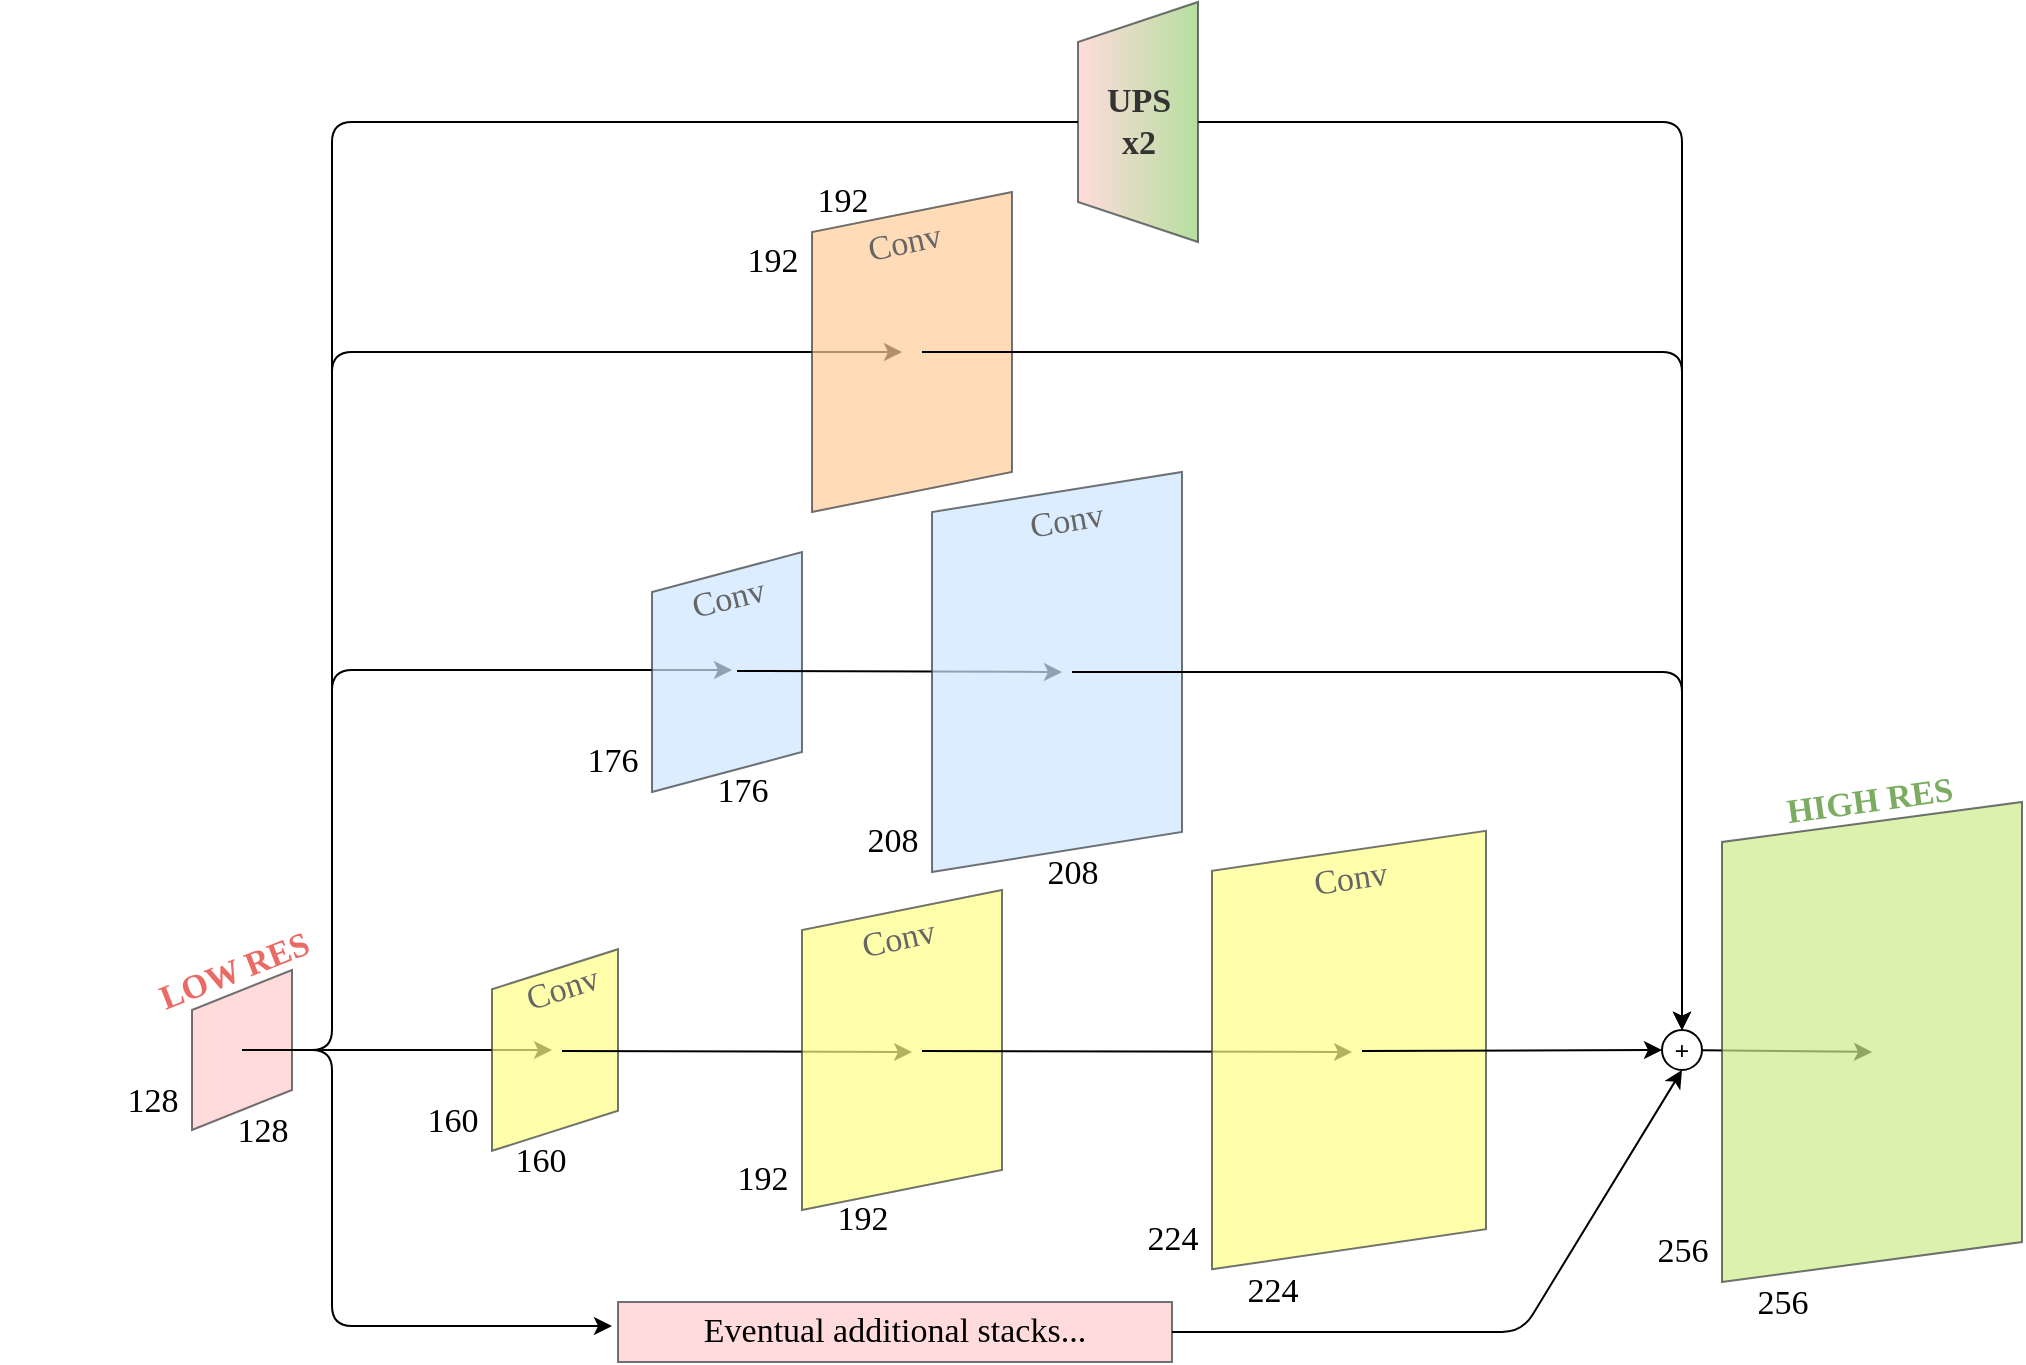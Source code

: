 <mxfile version="15.8.7" type="device" pages="5"><diagram id="9sFuLS7PySJv22N5ptC2" name="DeltaNet"><mxGraphModel dx="1038" dy="641" grid="0" gridSize="5" guides="1" tooltips="1" connect="1" arrows="1" fold="1" page="1" pageScale="1" pageWidth="2339" pageHeight="3300" background="none" math="0" shadow="0"><root><mxCell id="0"/><mxCell id="1" parent="0"/><mxCell id="o-myOi9903oWL26IfEwz-70" value="" style="endArrow=classic;html=1;rounded=1;jumpStyle=sharp;jumpSize=12;entryX=0.5;entryY=0;entryDx=0;entryDy=0;fillColor=#cce5ff;strokeColor=#000000;startArrow=none;fontFamily=Cabin;fontSource=https%3A%2F%2Ffonts.googleapis.com%2Fcss%3Ffamily%3DCabin;" parent="1" source="etkJ0y1IyzN5FeWKShcp-18" target="o-myOi9903oWL26IfEwz-35" edge="1"><mxGeometry width="50" height="50" relative="1" as="geometry"><mxPoint x="257" y="357" as="sourcePoint"/><mxPoint x="542" y="182" as="targetPoint"/><Array as="points"><mxPoint x="812" y="177"/><mxPoint x="932" y="177"/></Array></mxGeometry></mxCell><mxCell id="o-myOi9903oWL26IfEwz-20" value="" style="shape=parallelogram;perimeter=parallelogramPerimeter;whiteSpace=wrap;html=1;fixedSize=1;direction=north;flipV=0;flipH=1;aspect=fixed;connectable=0;fillColor=#ffcccc;strokeColor=#36393d;opacity=70;perimeterSpacing=0;fontFamily=Cabin;fontSource=https%3A%2F%2Ffonts.googleapis.com%2Fcss%3Ffamily%3DCabin;" parent="1" vertex="1"><mxGeometry x="187" y="601" width="50" height="80" as="geometry"/></mxCell><mxCell id="o-myOi9903oWL26IfEwz-30" value="" style="endArrow=classic;html=1;rounded=0;fontFamily=Cabin;fontSource=https%3A%2F%2Ffonts.googleapis.com%2Fcss%3Ffamily%3DCabin;" parent="1" edge="1"><mxGeometry width="50" height="50" relative="1" as="geometry"><mxPoint x="212" y="641" as="sourcePoint"/><mxPoint x="367" y="641" as="targetPoint"/></mxGeometry></mxCell><mxCell id="o-myOi9903oWL26IfEwz-26" value="" style="shape=parallelogram;perimeter=parallelogramPerimeter;whiteSpace=wrap;html=1;fixedSize=1;direction=north;flipV=0;flipH=1;aspect=fixed;connectable=0;fillColor=#ffff88;strokeColor=#36393d;opacity=70;perimeterSpacing=0;fontFamily=Cabin;fontSource=https%3A%2F%2Ffonts.googleapis.com%2Fcss%3Ffamily%3DCabin;" parent="1" vertex="1"><mxGeometry x="337" y="590.6" width="63" height="100.8" as="geometry"/></mxCell><mxCell id="o-myOi9903oWL26IfEwz-32" value="" style="endArrow=classic;html=1;rounded=0;fontFamily=Cabin;fontSource=https%3A%2F%2Ffonts.googleapis.com%2Fcss%3Ffamily%3DCabin;" parent="1" edge="1"><mxGeometry width="50" height="50" relative="1" as="geometry"><mxPoint x="372" y="641.5" as="sourcePoint"/><mxPoint x="547" y="642" as="targetPoint"/></mxGeometry></mxCell><mxCell id="o-myOi9903oWL26IfEwz-36" value="" style="endArrow=classic;html=1;rounded=0;startArrow=none;fontFamily=Cabin;fontSource=https%3A%2F%2Ffonts.googleapis.com%2Fcss%3Ffamily%3DCabin;" parent="1" source="o-myOi9903oWL26IfEwz-35" edge="1"><mxGeometry width="50" height="50" relative="1" as="geometry"><mxPoint x="922" y="641.5" as="sourcePoint"/><mxPoint x="1027" y="642" as="targetPoint"/></mxGeometry></mxCell><mxCell id="o-myOi9903oWL26IfEwz-21" value="" style="shape=parallelogram;perimeter=parallelogramPerimeter;whiteSpace=wrap;html=1;fixedSize=1;direction=north;flipV=0;flipH=1;aspect=fixed;connectable=0;fillColor=#cdeb8b;strokeColor=#36393d;opacity=70;perimeterSpacing=0;fontFamily=Cabin;fontSource=https%3A%2F%2Ffonts.googleapis.com%2Fcss%3Ffamily%3DCabin;" parent="1" vertex="1"><mxGeometry x="952" y="517" width="150" height="240" as="geometry"/></mxCell><mxCell id="o-myOi9903oWL26IfEwz-27" value="" style="shape=parallelogram;perimeter=parallelogramPerimeter;whiteSpace=wrap;html=1;fixedSize=1;direction=north;flipV=0;flipH=1;aspect=fixed;connectable=0;fillColor=#ffff88;strokeColor=#36393d;opacity=70;perimeterSpacing=0;fontFamily=Cabin;fontSource=https%3A%2F%2Ffonts.googleapis.com%2Fcss%3Ffamily%3DCabin;" parent="1" vertex="1"><mxGeometry x="492" y="561" width="100" height="160" as="geometry"/></mxCell><mxCell id="o-myOi9903oWL26IfEwz-33" value="" style="endArrow=classic;html=1;rounded=0;fontFamily=Cabin;fontSource=https%3A%2F%2Ffonts.googleapis.com%2Fcss%3Ffamily%3DCabin;" parent="1" edge="1"><mxGeometry width="50" height="50" relative="1" as="geometry"><mxPoint x="552" y="641.5" as="sourcePoint"/><mxPoint x="767" y="642" as="targetPoint"/></mxGeometry></mxCell><mxCell id="o-myOi9903oWL26IfEwz-28" value="" style="shape=parallelogram;perimeter=parallelogramPerimeter;whiteSpace=wrap;html=1;fixedSize=1;direction=north;flipV=0;flipH=1;aspect=fixed;connectable=0;fillColor=#ffff88;strokeColor=#36393d;opacity=70;perimeterSpacing=0;fontFamily=Cabin;fontSource=https%3A%2F%2Ffonts.googleapis.com%2Fcss%3Ffamily%3DCabin;" parent="1" vertex="1"><mxGeometry x="697" y="531.4" width="137" height="219.2" as="geometry"/></mxCell><mxCell id="o-myOi9903oWL26IfEwz-34" value="" style="endArrow=classic;html=1;rounded=0;entryX=0;entryY=0.5;entryDx=0;entryDy=0;fontFamily=Cabin;fontSource=https%3A%2F%2Ffonts.googleapis.com%2Fcss%3Ffamily%3DCabin;" parent="1" target="o-myOi9903oWL26IfEwz-35" edge="1"><mxGeometry width="50" height="50" relative="1" as="geometry"><mxPoint x="772" y="641.5" as="sourcePoint"/><mxPoint x="902" y="642" as="targetPoint"/></mxGeometry></mxCell><mxCell id="o-myOi9903oWL26IfEwz-29" value="" style="endArrow=classic;html=1;rounded=1;jumpStyle=sharp;jumpSize=12;fontFamily=Cabin;fontSource=https%3A%2F%2Ffonts.googleapis.com%2Fcss%3Ffamily%3DCabin;" parent="1" edge="1"><mxGeometry width="50" height="50" relative="1" as="geometry"><mxPoint x="212" y="641" as="sourcePoint"/><mxPoint x="457" y="451" as="targetPoint"/><Array as="points"><mxPoint x="257" y="641"/><mxPoint x="257" y="451"/></Array></mxGeometry></mxCell><mxCell id="o-myOi9903oWL26IfEwz-24" value="" style="shape=parallelogram;perimeter=parallelogramPerimeter;whiteSpace=wrap;html=1;fixedSize=1;direction=north;flipV=0;flipH=1;aspect=fixed;connectable=0;fillColor=#cce5ff;strokeColor=#36393d;opacity=70;perimeterSpacing=0;fontFamily=Cabin;fontSource=https%3A%2F%2Ffonts.googleapis.com%2Fcss%3Ffamily%3DCabin;" parent="1" vertex="1"><mxGeometry x="417" y="392" width="75" height="120" as="geometry"/></mxCell><mxCell id="o-myOi9903oWL26IfEwz-39" value="" style="endArrow=classic;html=1;rounded=0;fontFamily=Cabin;fontSource=https%3A%2F%2Ffonts.googleapis.com%2Fcss%3Ffamily%3DCabin;" parent="1" edge="1"><mxGeometry width="50" height="50" relative="1" as="geometry"><mxPoint x="459.5" y="451.5" as="sourcePoint"/><mxPoint x="622" y="452" as="targetPoint"/></mxGeometry></mxCell><mxCell id="o-myOi9903oWL26IfEwz-25" value="" style="shape=parallelogram;perimeter=parallelogramPerimeter;whiteSpace=wrap;html=1;fixedSize=1;direction=north;flipV=0;flipH=1;aspect=fixed;connectable=0;fillColor=#cce5ff;strokeColor=#36393d;opacity=70;perimeterSpacing=0;fontFamily=Cabin;fontSource=https%3A%2F%2Ffonts.googleapis.com%2Fcss%3Ffamily%3DCabin;" parent="1" vertex="1"><mxGeometry x="557" y="352" width="125" height="200" as="geometry"/></mxCell><mxCell id="o-myOi9903oWL26IfEwz-40" value="" style="endArrow=classic;html=1;rounded=1;jumpStyle=sharp;jumpSize=12;entryX=0.5;entryY=0;entryDx=0;entryDy=0;fontFamily=Cabin;fontSource=https%3A%2F%2Ffonts.googleapis.com%2Fcss%3Ffamily%3DCabin;" parent="1" target="o-myOi9903oWL26IfEwz-35" edge="1"><mxGeometry width="50" height="50" relative="1" as="geometry"><mxPoint x="627" y="452" as="sourcePoint"/><mxPoint x="1007" y="237" as="targetPoint"/><Array as="points"><mxPoint x="932" y="452"/></Array></mxGeometry></mxCell><mxCell id="o-myOi9903oWL26IfEwz-41" value="" style="endArrow=classic;html=1;rounded=1;jumpStyle=sharp;jumpSize=12;strokeColor=default;fontFamily=Cabin;fontSource=https%3A%2F%2Ffonts.googleapis.com%2Fcss%3Ffamily%3DCabin;" parent="1" edge="1"><mxGeometry width="50" height="50" relative="1" as="geometry"><mxPoint x="257" y="467" as="sourcePoint"/><mxPoint x="542" y="292" as="targetPoint"/><Array as="points"><mxPoint x="257" y="292"/></Array></mxGeometry></mxCell><mxCell id="o-myOi9903oWL26IfEwz-22" value="" style="shape=parallelogram;perimeter=parallelogramPerimeter;whiteSpace=wrap;html=1;fixedSize=1;direction=north;flipV=0;flipH=1;aspect=fixed;connectable=0;fillColor=#ffcc99;strokeColor=#36393d;opacity=70;perimeterSpacing=0;fontFamily=Cabin;fontSource=https%3A%2F%2Ffonts.googleapis.com%2Fcss%3Ffamily%3DCabin;" parent="1" vertex="1"><mxGeometry x="497" y="212" width="100" height="160" as="geometry"/></mxCell><mxCell id="o-myOi9903oWL26IfEwz-42" value="" style="endArrow=classic;html=1;rounded=1;jumpStyle=sharp;jumpSize=12;strokeColor=default;entryX=0.5;entryY=0;entryDx=0;entryDy=0;fontFamily=Cabin;fontSource=https%3A%2F%2Ffonts.googleapis.com%2Fcss%3Ffamily%3DCabin;" parent="1" target="o-myOi9903oWL26IfEwz-35" edge="1"><mxGeometry width="50" height="50" relative="1" as="geometry"><mxPoint x="552" y="292" as="sourcePoint"/><mxPoint x="912" y="632" as="targetPoint"/><Array as="points"><mxPoint x="932" y="292"/></Array></mxGeometry></mxCell><mxCell id="o-myOi9903oWL26IfEwz-52" value="128" style="text;html=1;align=center;verticalAlign=middle;resizable=0;points=[];autosize=1;strokeColor=none;fillColor=none;rotation=0;fontFamily=Cabin;fontSize=17;fontSource=https%3A%2F%2Ffonts.googleapis.com%2Fcss%3Ffamily%3DCabin;" parent="1" vertex="1"><mxGeometry x="202" y="667" width="40" height="30" as="geometry"/></mxCell><mxCell id="o-myOi9903oWL26IfEwz-53" value="128" style="text;html=1;align=center;verticalAlign=middle;resizable=0;points=[];autosize=1;strokeColor=none;fillColor=none;rotation=0;fontFamily=Cabin;fontSize=17;fontSource=https%3A%2F%2Ffonts.googleapis.com%2Fcss%3Ffamily%3DCabin;" parent="1" vertex="1"><mxGeometry x="147" y="652" width="40" height="30" as="geometry"/></mxCell><mxCell id="o-myOi9903oWL26IfEwz-56" value="160" style="text;html=1;align=center;verticalAlign=middle;resizable=0;points=[];autosize=1;strokeColor=none;fillColor=none;rotation=0;fontFamily=Cabin;fontSize=17;fontSource=https%3A%2F%2Ffonts.googleapis.com%2Fcss%3Ffamily%3DCabin;" parent="1" vertex="1"><mxGeometry x="341" y="682" width="40" height="30" as="geometry"/></mxCell><mxCell id="o-myOi9903oWL26IfEwz-57" value="160" style="text;html=1;align=center;verticalAlign=middle;resizable=0;points=[];autosize=1;strokeColor=none;fillColor=none;rotation=0;fontFamily=Cabin;fontSize=17;fontSource=https%3A%2F%2Ffonts.googleapis.com%2Fcss%3Ffamily%3DCabin;" parent="1" vertex="1"><mxGeometry x="297" y="662" width="40" height="30" as="geometry"/></mxCell><mxCell id="o-myOi9903oWL26IfEwz-58" value="192" style="text;html=1;align=center;verticalAlign=middle;resizable=0;points=[];autosize=1;strokeColor=none;fillColor=none;rotation=0;fontFamily=Cabin;fontSize=17;fontSource=https%3A%2F%2Ffonts.googleapis.com%2Fcss%3Ffamily%3DCabin;" parent="1" vertex="1"><mxGeometry x="502" y="711.4" width="40" height="30" as="geometry"/></mxCell><mxCell id="o-myOi9903oWL26IfEwz-59" value="192" style="text;html=1;align=center;verticalAlign=middle;resizable=0;points=[];autosize=1;strokeColor=none;fillColor=none;rotation=0;fontFamily=Cabin;fontSize=17;fontSource=https%3A%2F%2Ffonts.googleapis.com%2Fcss%3Ffamily%3DCabin;" parent="1" vertex="1"><mxGeometry x="452" y="691.4" width="40" height="30" as="geometry"/></mxCell><mxCell id="o-myOi9903oWL26IfEwz-60" value="224" style="text;html=1;align=center;verticalAlign=middle;resizable=0;points=[];autosize=1;strokeColor=none;fillColor=none;rotation=0;fontFamily=Cabin;fontSize=17;fontSource=https%3A%2F%2Ffonts.googleapis.com%2Fcss%3Ffamily%3DCabin;" parent="1" vertex="1"><mxGeometry x="707" y="747" width="40" height="30" as="geometry"/></mxCell><mxCell id="o-myOi9903oWL26IfEwz-61" value="224" style="text;html=1;align=center;verticalAlign=middle;resizable=0;points=[];autosize=1;strokeColor=none;fillColor=none;rotation=0;fontFamily=Cabin;fontSize=17;fontSource=https%3A%2F%2Ffonts.googleapis.com%2Fcss%3Ffamily%3DCabin;" parent="1" vertex="1"><mxGeometry x="657" y="721.4" width="40" height="30" as="geometry"/></mxCell><mxCell id="o-myOi9903oWL26IfEwz-62" value="256" style="text;html=1;align=center;verticalAlign=middle;resizable=0;points=[];autosize=1;strokeColor=none;fillColor=none;rotation=0;fontFamily=Cabin;fontSize=17;fontSource=https%3A%2F%2Ffonts.googleapis.com%2Fcss%3Ffamily%3DCabin;" parent="1" vertex="1"><mxGeometry x="962" y="752.6" width="40" height="30" as="geometry"/></mxCell><mxCell id="o-myOi9903oWL26IfEwz-63" value="256" style="text;html=1;align=center;verticalAlign=middle;resizable=0;points=[];autosize=1;strokeColor=none;fillColor=none;rotation=0;fontFamily=Cabin;fontSize=17;fontSource=https%3A%2F%2Ffonts.googleapis.com%2Fcss%3Ffamily%3DCabin;" parent="1" vertex="1"><mxGeometry x="912" y="727.0" width="40" height="30" as="geometry"/></mxCell><mxCell id="o-myOi9903oWL26IfEwz-64" value="176" style="text;html=1;align=center;verticalAlign=middle;resizable=0;points=[];autosize=1;strokeColor=none;fillColor=none;rotation=0;fontFamily=Cabin;fontSize=17;fontSource=https%3A%2F%2Ffonts.googleapis.com%2Fcss%3Ffamily%3DCabin;" parent="1" vertex="1"><mxGeometry x="442" y="497" width="40" height="30" as="geometry"/></mxCell><mxCell id="o-myOi9903oWL26IfEwz-65" value="176" style="text;html=1;align=center;verticalAlign=middle;resizable=0;points=[];autosize=1;strokeColor=none;fillColor=none;rotation=0;fontFamily=Cabin;fontSize=17;fontSource=https%3A%2F%2Ffonts.googleapis.com%2Fcss%3Ffamily%3DCabin;" parent="1" vertex="1"><mxGeometry x="377" y="482" width="40" height="30" as="geometry"/></mxCell><mxCell id="o-myOi9903oWL26IfEwz-66" value="208" style="text;html=1;align=center;verticalAlign=middle;resizable=0;points=[];autosize=1;strokeColor=none;fillColor=none;rotation=0;fontFamily=Cabin;fontSize=17;fontSource=https%3A%2F%2Ffonts.googleapis.com%2Fcss%3Ffamily%3DCabin;" parent="1" vertex="1"><mxGeometry x="607" y="537.6" width="40" height="30" as="geometry"/></mxCell><mxCell id="o-myOi9903oWL26IfEwz-67" value="208" style="text;html=1;align=center;verticalAlign=middle;resizable=0;points=[];autosize=1;strokeColor=none;fillColor=none;rotation=0;fontFamily=Cabin;fontSize=17;fontSource=https%3A%2F%2Ffonts.googleapis.com%2Fcss%3Ffamily%3DCabin;" parent="1" vertex="1"><mxGeometry x="517" y="522" width="40" height="30" as="geometry"/></mxCell><mxCell id="o-myOi9903oWL26IfEwz-68" value="192" style="text;html=1;align=center;verticalAlign=middle;resizable=0;points=[];autosize=1;strokeColor=none;fillColor=none;rotation=0;fontFamily=Cabin;fontSize=17;fontSource=https%3A%2F%2Ffonts.googleapis.com%2Fcss%3Ffamily%3DCabin;" parent="1" vertex="1"><mxGeometry x="492" y="202.0" width="40" height="30" as="geometry"/></mxCell><mxCell id="o-myOi9903oWL26IfEwz-69" value="192" style="text;html=1;align=center;verticalAlign=middle;resizable=0;points=[];autosize=1;strokeColor=none;fillColor=none;rotation=0;fontFamily=Cabin;fontSize=17;fontSource=https%3A%2F%2Ffonts.googleapis.com%2Fcss%3Ffamily%3DCabin;" parent="1" vertex="1"><mxGeometry x="457" y="232" width="40" height="30" as="geometry"/></mxCell><mxCell id="o-myOi9903oWL26IfEwz-35" value="&lt;b style=&quot;font-size: 13px;&quot;&gt;+&lt;/b&gt;" style="ellipse;whiteSpace=wrap;html=1;aspect=fixed;fontFamily=Cabin;fontSource=https%3A%2F%2Ffonts.googleapis.com%2Fcss%3Ffamily%3DCabin;fontSize=13;" parent="1" vertex="1"><mxGeometry x="922" y="631" width="20" height="20" as="geometry"/></mxCell><mxCell id="o-myOi9903oWL26IfEwz-90" value="" style="endArrow=none;html=1;rounded=0;fontFamily=Cabin;fontSource=https%3A%2F%2Ffonts.googleapis.com%2Fcss%3Ffamily%3DCabin;" parent="1" target="o-myOi9903oWL26IfEwz-35" edge="1"><mxGeometry width="50" height="50" relative="1" as="geometry"><mxPoint x="922" y="641.5" as="sourcePoint"/><mxPoint x="1027" y="642" as="targetPoint"/></mxGeometry></mxCell><mxCell id="o-myOi9903oWL26IfEwz-92" value="" style="endArrow=classic;html=1;rounded=1;jumpStyle=sharp;jumpSize=12;fontFamily=Cabin;fontSource=https%3A%2F%2Ffonts.googleapis.com%2Fcss%3Ffamily%3DCabin;" parent="1" edge="1"><mxGeometry width="50" height="50" relative="1" as="geometry"><mxPoint x="212" y="641" as="sourcePoint"/><mxPoint x="397" y="779" as="targetPoint"/><Array as="points"><mxPoint x="257" y="641"/><mxPoint x="257" y="779"/></Array></mxGeometry></mxCell><mxCell id="o-myOi9903oWL26IfEwz-93" value="Eventual additional stacks..." style="text;html=1;strokeColor=#36393d;fillColor=#ffcccc;align=center;verticalAlign=middle;whiteSpace=wrap;rounded=0;fontFamily=Cabin;fontSize=17;opacity=70;fontSource=https%3A%2F%2Ffonts.googleapis.com%2Fcss%3Ffamily%3DCabin;" parent="1" vertex="1"><mxGeometry x="400" y="767" width="277" height="30" as="geometry"/></mxCell><mxCell id="o-myOi9903oWL26IfEwz-94" value="" style="endArrow=classic;html=1;rounded=1;jumpStyle=sharp;jumpSize=12;exitX=1;exitY=0.5;exitDx=0;exitDy=0;entryX=0.5;entryY=1;entryDx=0;entryDy=0;fontFamily=Cabin;fontSource=https%3A%2F%2Ffonts.googleapis.com%2Fcss%3Ffamily%3DCabin;" parent="1" source="o-myOi9903oWL26IfEwz-93" target="o-myOi9903oWL26IfEwz-35" edge="1"><mxGeometry width="50" height="50" relative="1" as="geometry"><mxPoint x="262" y="645.4" as="sourcePoint"/><mxPoint x="402" y="787" as="targetPoint"/><Array as="points"><mxPoint x="852" y="782"/></Array></mxGeometry></mxCell><mxCell id="o-myOi9903oWL26IfEwz-95" value="LOW RES" style="text;html=1;strokeColor=none;fillColor=none;align=center;verticalAlign=middle;whiteSpace=wrap;rounded=0;fontFamily=Cabin;fontSize=17;fontColor=#EA6B66;opacity=70;rotation=-21.4;fontStyle=1;fontSource=https%3A%2F%2Ffonts.googleapis.com%2Fcss%3Ffamily%3DCabin;" parent="1" vertex="1"><mxGeometry x="89.0" y="587" width="239" height="30" as="geometry"/></mxCell><mxCell id="o-myOi9903oWL26IfEwz-96" value="&lt;font&gt;HIGH RES&lt;/font&gt;" style="text;html=1;strokeColor=none;fillColor=none;align=center;verticalAlign=middle;whiteSpace=wrap;rounded=0;fontFamily=Cabin;fontSize=17;fontColor=#7CAB62;opacity=70;rotation=-7.9;fontStyle=1;fontSource=https%3A%2F%2Ffonts.googleapis.com%2Fcss%3Ffamily%3DCabin;" parent="1" vertex="1"><mxGeometry x="951.01" y="501.55" width="149.78" height="30" as="geometry"/></mxCell><mxCell id="etkJ0y1IyzN5FeWKShcp-5" value="" style="group;rotation=-12.1;fontColor=#666666;fontFamily=Cabin;fontSource=https%3A%2F%2Ffonts.googleapis.com%2Fcss%3Ffamily%3DCabin;" parent="1" vertex="1" connectable="0"><mxGeometry x="509.02" y="571.21" width="64" height="30" as="geometry"/></mxCell><mxCell id="etkJ0y1IyzN5FeWKShcp-6" value="Conv" style="text;html=1;align=center;verticalAlign=middle;resizable=0;points=[];autosize=1;strokeColor=none;fillColor=none;fontSize=17;fontFamily=Cabin;rotation=-12.1;fontColor=#666666;fontSource=https%3A%2F%2Ffonts.googleapis.com%2Fcss%3Ffamily%3DCabin;" parent="etkJ0y1IyzN5FeWKShcp-5" vertex="1"><mxGeometry x="6.194" width="50" height="30" as="geometry"/></mxCell><mxCell id="etkJ0y1IyzN5FeWKShcp-8" value="" style="group;rotation=77.9;fontColor=#666666;fontFamily=Cabin;fontSource=https%3A%2F%2Ffonts.googleapis.com%2Fcss%3Ffamily%3DCabin;" parent="1" vertex="1" connectable="0"><mxGeometry x="730" y="543" width="64" height="30" as="geometry"/></mxCell><mxCell id="etkJ0y1IyzN5FeWKShcp-9" value="Conv" style="text;html=1;align=center;verticalAlign=middle;resizable=0;points=[];autosize=1;strokeColor=none;fillColor=none;fontSize=17;fontFamily=Cabin;rotation=-8.3;fontColor=#666666;fontSource=https%3A%2F%2Ffonts.googleapis.com%2Fcss%3Ffamily%3DCabin;" parent="etkJ0y1IyzN5FeWKShcp-8" vertex="1"><mxGeometry x="10.504" y="-1.79" width="50" height="30" as="geometry"/></mxCell><mxCell id="etkJ0y1IyzN5FeWKShcp-10" value="" style="group;rotation=-12.1;fontColor=#666666;fontFamily=Cabin;fontSource=https%3A%2F%2Ffonts.googleapis.com%2Fcss%3Ffamily%3DCabin;" parent="1" vertex="1" connectable="0"><mxGeometry x="512" y="223.0" width="64" height="30" as="geometry"/></mxCell><mxCell id="etkJ0y1IyzN5FeWKShcp-11" value="Conv" style="text;html=1;align=center;verticalAlign=middle;resizable=0;points=[];autosize=1;strokeColor=none;fillColor=none;fontSize=17;fontFamily=Cabin;rotation=-12.1;fontColor=#666666;fontSource=https%3A%2F%2Ffonts.googleapis.com%2Fcss%3Ffamily%3DCabin;" parent="etkJ0y1IyzN5FeWKShcp-10" vertex="1"><mxGeometry x="6.194" width="50" height="30" as="geometry"/></mxCell><mxCell id="etkJ0y1IyzN5FeWKShcp-12" value="" style="group;rotation=-9.5;fontColor=#666666;fontFamily=Cabin;fontSource=https%3A%2F%2Ffonts.googleapis.com%2Fcss%3Ffamily%3DCabin;" parent="1" vertex="1" connectable="0"><mxGeometry x="593" y="362.0" width="64" height="30" as="geometry"/></mxCell><mxCell id="etkJ0y1IyzN5FeWKShcp-13" value="Conv" style="text;html=1;align=center;verticalAlign=middle;resizable=0;points=[];autosize=1;strokeColor=none;fillColor=none;fontSize=17;fontFamily=Cabin;rotation=-9.5;fontColor=#666666;fontSource=https%3A%2F%2Ffonts.googleapis.com%2Fcss%3Ffamily%3DCabin;" parent="etkJ0y1IyzN5FeWKShcp-12" vertex="1"><mxGeometry x="6" width="50" height="30" as="geometry"/></mxCell><mxCell id="etkJ0y1IyzN5FeWKShcp-14" value="" style="group;rotation=-12.1;fontColor=#666666;fontFamily=Cabin;fontSource=https%3A%2F%2Ffonts.googleapis.com%2Fcss%3Ffamily%3DCabin;" parent="1" vertex="1" connectable="0"><mxGeometry x="428" y="401.0" width="64" height="30" as="geometry"/></mxCell><mxCell id="etkJ0y1IyzN5FeWKShcp-15" value="Conv" style="text;html=1;align=center;verticalAlign=middle;resizable=0;points=[];autosize=1;strokeColor=none;fillColor=none;fontSize=17;fontFamily=Cabin;rotation=-13.8;fontColor=#666666;fontSource=https%3A%2F%2Ffonts.googleapis.com%2Fcss%3Ffamily%3DCabin;" parent="etkJ0y1IyzN5FeWKShcp-14" vertex="1"><mxGeometry x="1.504" width="50" height="30" as="geometry"/></mxCell><mxCell id="etkJ0y1IyzN5FeWKShcp-16" value="" style="group;rotation=-17.9;fontColor=#666666;fontFamily=Cabin;fontSource=https%3A%2F%2Ffonts.googleapis.com%2Fcss%3Ffamily%3DCabin;" parent="1" vertex="1" connectable="0"><mxGeometry x="341" y="596" width="64" height="30" as="geometry"/></mxCell><mxCell id="etkJ0y1IyzN5FeWKShcp-17" value="Conv" style="text;html=1;align=center;verticalAlign=middle;resizable=0;points=[];autosize=1;strokeColor=none;fillColor=none;fontSize=17;fontFamily=Cabin;rotation=-17.9;fontColor=#666666;fontSource=https%3A%2F%2Ffonts.googleapis.com%2Fcss%3Ffamily%3DCabin;" parent="etkJ0y1IyzN5FeWKShcp-16" vertex="1"><mxGeometry x="6" width="50" height="30" as="geometry"/></mxCell><mxCell id="etkJ0y1IyzN5FeWKShcp-18" value="" style="shape=trapezoid;perimeter=trapezoidPerimeter;whiteSpace=wrap;html=1;fixedSize=1;fontFamily=Cabin;strokeColor=#36393d;fillColor=#ffcccc;gradientDirection=south;opacity=70;rotation=-90;gradientColor=#97D077;fontSource=https%3A%2F%2Ffonts.googleapis.com%2Fcss%3Ffamily%3DCabin;" parent="1" vertex="1"><mxGeometry x="600" y="147" width="120" height="60" as="geometry"/></mxCell><mxCell id="etkJ0y1IyzN5FeWKShcp-19" value="" style="endArrow=none;html=1;rounded=1;jumpStyle=sharp;jumpSize=12;fillColor=#cce5ff;strokeColor=#000000;fontFamily=Cabin;fontSource=https%3A%2F%2Ffonts.googleapis.com%2Fcss%3Ffamily%3DCabin;" parent="1" target="etkJ0y1IyzN5FeWKShcp-18" edge="1"><mxGeometry width="50" height="50" relative="1" as="geometry"><mxPoint x="257" y="357" as="sourcePoint"/><mxPoint x="932" y="631" as="targetPoint"/><Array as="points"><mxPoint x="257" y="177"/></Array></mxGeometry></mxCell><mxCell id="6izvF3yHQod2WcsHhgUG-1" value="UPS&lt;br&gt;x2" style="text;html=1;strokeColor=none;fillColor=none;align=center;verticalAlign=middle;whiteSpace=wrap;rounded=0;fontFamily=Cabin;fontSize=17;fontColor=#333333;opacity=70;rotation=0;fontStyle=1;fontSource=https%3A%2F%2Ffonts.googleapis.com%2Fcss%3Ffamily%3DCabin;" parent="1" vertex="1"><mxGeometry x="606.5" y="162" width="107" height="30" as="geometry"/></mxCell></root></mxGraphModel></diagram><diagram id="9Fhq_SVfXW66SgmUUiY9" name="UNet"><mxGraphModel dx="1038" dy="641" grid="0" gridSize="10" guides="1" tooltips="1" connect="1" arrows="1" fold="1" page="1" pageScale="1" pageWidth="2339" pageHeight="3300" math="0" shadow="0"><root><mxCell id="-JGH1JkZ74znQ98riBCN-0"/><mxCell id="-JGH1JkZ74znQ98riBCN-1" parent="-JGH1JkZ74znQ98riBCN-0"/><mxCell id="Rr4MrpdlntUQMSrgk-YE-0" value="" style="rounded=0;whiteSpace=wrap;html=1;fontFamily=Cabin;fontSource=https%3A%2F%2Ffonts.googleapis.com%2Fcss%3Ffamily%3DCabin;fillColor=#fff2cc;strokeColor=#E0A560;opacity=50;dashed=1;strokeWidth=2;" vertex="1" parent="-JGH1JkZ74znQ98riBCN-1"><mxGeometry x="141" y="124" width="888" height="318" as="geometry"/></mxCell><mxCell id="EIqV7eCUzPk9VdJ8dQay-3" value="" style="endArrow=classic;html=1;rounded=0;exitX=0.5;exitY=1;exitDx=0;exitDy=0;strokeColor=#007FFF;fontFamily=Cabin;fontSource=https%3A%2F%2Ffonts.googleapis.com%2Fcss%3Ffamily%3DCabin;" parent="-JGH1JkZ74znQ98riBCN-1" edge="1"><mxGeometry width="50" height="50" relative="1" as="geometry"><mxPoint x="937.0" y="598.08" as="sourcePoint"/><mxPoint x="1049" y="599" as="targetPoint"/></mxGeometry></mxCell><mxCell id="3sRYQWDZaMzC1osJgtcv-1" value="" style="endArrow=classic;html=1;rounded=0;exitX=0.5;exitY=1;exitDx=0;exitDy=0;strokeColor=#007FFF;fontFamily=Cabin;fontSource=https%3A%2F%2Ffonts.googleapis.com%2Fcss%3Ffamily%3DCabin;" parent="-JGH1JkZ74znQ98riBCN-1" source="3sRYQWDZaMzC1osJgtcv-0" edge="1"><mxGeometry width="50" height="50" relative="1" as="geometry"><mxPoint x="627" y="577" as="sourcePoint"/><mxPoint x="602" y="596" as="targetPoint"/></mxGeometry></mxCell><mxCell id="Pxe1y5wpeUSCwiozf2Hr-0" value="128" style="text;html=1;align=center;verticalAlign=middle;resizable=0;points=[];autosize=1;strokeColor=none;fillColor=none;rotation=0;fontFamily=Cabin;fontSize=17;fontSource=https%3A%2F%2Ffonts.googleapis.com%2Fcss%3Ffamily%3DCabin;" parent="-JGH1JkZ74znQ98riBCN-1" vertex="1"><mxGeometry x="208" y="418" width="35" height="24" as="geometry"/></mxCell><mxCell id="Pxe1y5wpeUSCwiozf2Hr-1" value="128" style="text;html=1;align=center;verticalAlign=middle;resizable=0;points=[];autosize=1;strokeColor=none;fillColor=none;rotation=0;fontFamily=Cabin;fontSize=17;fontSource=https%3A%2F%2Ffonts.googleapis.com%2Fcss%3Ffamily%3DCabin;" parent="-JGH1JkZ74znQ98riBCN-1" vertex="1"><mxGeometry x="153" y="382" width="35" height="24" as="geometry"/></mxCell><mxCell id="Pxe1y5wpeUSCwiozf2Hr-2" value="LOW RES" style="text;html=1;strokeColor=none;fillColor=none;align=center;verticalAlign=middle;whiteSpace=wrap;rounded=0;fontFamily=Cabin;fontSize=17;fontColor=#EA6B66;opacity=70;rotation=-7;fontStyle=1;fontSource=https%3A%2F%2Ffonts.googleapis.com%2Fcss%3Ffamily%3DCabin;" parent="-JGH1JkZ74znQ98riBCN-1" vertex="1"><mxGeometry x="210.5" y="154" width="107" height="30" as="geometry"/></mxCell><mxCell id="Pxe1y5wpeUSCwiozf2Hr-3" value="" style="shape=parallelogram;perimeter=parallelogramPerimeter;whiteSpace=wrap;html=1;fixedSize=1;direction=north;flipV=0;flipH=1;aspect=fixed;connectable=0;fillColor=#ffcccc;strokeColor=#36393d;opacity=70;perimeterSpacing=0;fontFamily=Cabin;fontSource=https%3A%2F%2Ffonts.googleapis.com%2Fcss%3Ffamily%3DCabin;" parent="-JGH1JkZ74znQ98riBCN-1" vertex="1"><mxGeometry x="189" y="174" width="150" height="240" as="geometry"/></mxCell><mxCell id="Pxe1y5wpeUSCwiozf2Hr-4" value="" style="endArrow=classic;html=1;rounded=1;strokeColor=#000000;startArrow=none;startFill=0;endFill=1;fontFamily=Cabin;fontSource=https%3A%2F%2Ffonts.googleapis.com%2Fcss%3Ffamily%3DCabin;" parent="-JGH1JkZ74znQ98riBCN-1" edge="1"><mxGeometry width="50" height="50" relative="1" as="geometry"><mxPoint x="283" y="297" as="sourcePoint"/><mxPoint x="432" y="327" as="targetPoint"/><Array as="points"><mxPoint x="357" y="297"/><mxPoint x="357" y="327"/></Array></mxGeometry></mxCell><mxCell id="Pxe1y5wpeUSCwiozf2Hr-5" value="" style="shape=parallelogram;perimeter=parallelogramPerimeter;whiteSpace=wrap;html=1;fixedSize=1;direction=north;flipV=0;flipH=1;aspect=fixed;connectable=0;fillColor=#cce5ff;strokeColor=#36393d;opacity=70;perimeterSpacing=0;fontFamily=Cabin;fontSource=https%3A%2F%2Ffonts.googleapis.com%2Fcss%3Ffamily%3DCabin;" parent="-JGH1JkZ74znQ98riBCN-1" vertex="1"><mxGeometry x="372.76" y="240" width="106.25" height="170" as="geometry"/></mxCell><mxCell id="Pxe1y5wpeUSCwiozf2Hr-6" value="" style="shape=parallelogram;perimeter=parallelogramPerimeter;whiteSpace=wrap;html=1;fixedSize=1;direction=north;flipV=0;flipH=1;aspect=fixed;connectable=0;fillColor=#cce5ff;strokeColor=#36393d;opacity=70;perimeterSpacing=0;fontFamily=Cabin;fontSource=https%3A%2F%2Ffonts.googleapis.com%2Fcss%3Ffamily%3DCabin;" parent="-JGH1JkZ74znQ98riBCN-1" vertex="1"><mxGeometry x="380.75" y="242" width="106.25" height="170" as="geometry"/></mxCell><mxCell id="Pxe1y5wpeUSCwiozf2Hr-7" value="" style="endArrow=classic;html=1;rounded=1;strokeColor=#000000;startArrow=none;startFill=0;endFill=1;fontFamily=Cabin;fontSource=https%3A%2F%2Ffonts.googleapis.com%2Fcss%3Ffamily%3DCabin;" parent="-JGH1JkZ74znQ98riBCN-1" edge="1"><mxGeometry width="50" height="50" relative="1" as="geometry"><mxPoint x="437" y="327" as="sourcePoint"/><mxPoint x="507" y="367" as="targetPoint"/><Array as="points"><mxPoint x="452" y="327"/><mxPoint x="452" y="367"/></Array></mxGeometry></mxCell><mxCell id="Pxe1y5wpeUSCwiozf2Hr-8" value="" style="shape=parallelogram;perimeter=parallelogramPerimeter;whiteSpace=wrap;html=1;fixedSize=1;direction=north;flipV=0;flipH=1;aspect=fixed;connectable=0;fillColor=#ffcc99;strokeColor=#36393d;opacity=70;perimeterSpacing=0;fontFamily=Cabin;fontSource=https%3A%2F%2Ffonts.googleapis.com%2Fcss%3Ffamily%3DCabin;" parent="-JGH1JkZ74znQ98riBCN-1" vertex="1"><mxGeometry x="477" y="317" width="59.38" height="95" as="geometry"/></mxCell><mxCell id="Pxe1y5wpeUSCwiozf2Hr-9" value="" style="shape=parallelogram;perimeter=parallelogramPerimeter;whiteSpace=wrap;html=1;fixedSize=1;direction=north;flipV=0;flipH=1;aspect=fixed;connectable=0;fillColor=#ffcc99;strokeColor=#36393d;opacity=70;perimeterSpacing=0;fontFamily=Cabin;fontSource=https%3A%2F%2Ffonts.googleapis.com%2Fcss%3Ffamily%3DCabin;" parent="-JGH1JkZ74znQ98riBCN-1" vertex="1"><mxGeometry x="486.57" y="317" width="59.38" height="95" as="geometry"/></mxCell><mxCell id="Pxe1y5wpeUSCwiozf2Hr-10" value="" style="shape=parallelogram;perimeter=parallelogramPerimeter;whiteSpace=wrap;html=1;fixedSize=1;direction=north;flipV=0;flipH=1;aspect=fixed;connectable=0;fillColor=#ffcc99;strokeColor=#36393d;opacity=70;perimeterSpacing=0;fontFamily=Cabin;fontSource=https%3A%2F%2Ffonts.googleapis.com%2Fcss%3Ffamily%3DCabin;" parent="-JGH1JkZ74znQ98riBCN-1" vertex="1"><mxGeometry x="496.57" y="317" width="59.38" height="95" as="geometry"/></mxCell><mxCell id="Pxe1y5wpeUSCwiozf2Hr-11" value="" style="shape=parallelogram;perimeter=parallelogramPerimeter;whiteSpace=wrap;html=1;fixedSize=1;direction=north;flipV=0;flipH=1;aspect=fixed;connectable=0;fillColor=#ffcc99;strokeColor=#36393d;opacity=70;perimeterSpacing=0;fontFamily=Cabin;fontSource=https%3A%2F%2Ffonts.googleapis.com%2Fcss%3Ffamily%3DCabin;" parent="-JGH1JkZ74znQ98riBCN-1" vertex="1"><mxGeometry x="506.07" y="317" width="59.38" height="95" as="geometry"/></mxCell><mxCell id="Pxe1y5wpeUSCwiozf2Hr-12" value="" style="endArrow=classic;html=1;rounded=1;strokeColor=#000000;startArrow=none;startFill=0;endFill=1;fontFamily=Cabin;fontSource=https%3A%2F%2Ffonts.googleapis.com%2Fcss%3Ffamily%3DCabin;" parent="-JGH1JkZ74znQ98riBCN-1" edge="1"><mxGeometry width="50" height="50" relative="1" as="geometry"><mxPoint x="536.38" y="367" as="sourcePoint"/><mxPoint x="587" y="392" as="targetPoint"/><Array as="points"><mxPoint x="546.38" y="367"/><mxPoint x="546" y="392"/></Array></mxGeometry></mxCell><mxCell id="Pxe1y5wpeUSCwiozf2Hr-13" value="" style="shape=parallelogram;perimeter=parallelogramPerimeter;whiteSpace=wrap;html=1;fixedSize=1;direction=north;flipV=0;flipH=1;aspect=fixed;connectable=0;fillColor=#A680B8;strokeColor=#36393d;opacity=70;perimeterSpacing=0;fontFamily=Cabin;fontSource=https%3A%2F%2Ffonts.googleapis.com%2Fcss%3Ffamily%3DCabin;" parent="-JGH1JkZ74znQ98riBCN-1" vertex="1"><mxGeometry x="573.75" y="364" width="31.25" height="50" as="geometry"/></mxCell><mxCell id="Pxe1y5wpeUSCwiozf2Hr-14" value="" style="shape=parallelogram;perimeter=parallelogramPerimeter;whiteSpace=wrap;html=1;fixedSize=1;direction=north;flipV=0;flipH=1;aspect=fixed;connectable=0;fillColor=#A680B8;strokeColor=#36393d;opacity=70;perimeterSpacing=0;fontFamily=Cabin;fontSource=https%3A%2F%2Ffonts.googleapis.com%2Fcss%3Ffamily%3DCabin;" parent="-JGH1JkZ74znQ98riBCN-1" vertex="1"><mxGeometry x="582.37" y="364" width="31.25" height="50" as="geometry"/></mxCell><mxCell id="Pxe1y5wpeUSCwiozf2Hr-15" value="" style="shape=parallelogram;perimeter=parallelogramPerimeter;whiteSpace=wrap;html=1;fixedSize=1;direction=north;flipV=0;flipH=1;aspect=fixed;connectable=0;fillColor=#A680B8;strokeColor=#36393d;opacity=70;perimeterSpacing=0;fontFamily=Cabin;fontSource=https%3A%2F%2Ffonts.googleapis.com%2Fcss%3Ffamily%3DCabin;" parent="-JGH1JkZ74znQ98riBCN-1" vertex="1"><mxGeometry x="590.37" y="364" width="31.25" height="50" as="geometry"/></mxCell><mxCell id="Pxe1y5wpeUSCwiozf2Hr-16" value="" style="shape=parallelogram;perimeter=parallelogramPerimeter;whiteSpace=wrap;html=1;fixedSize=1;direction=north;flipV=0;flipH=1;aspect=fixed;connectable=0;fillColor=#A680B8;strokeColor=#36393d;opacity=70;perimeterSpacing=0;fontFamily=Cabin;fontSource=https%3A%2F%2Ffonts.googleapis.com%2Fcss%3Ffamily%3DCabin;" parent="-JGH1JkZ74znQ98riBCN-1" vertex="1"><mxGeometry x="599.37" y="364" width="31.25" height="50" as="geometry"/></mxCell><mxCell id="Pxe1y5wpeUSCwiozf2Hr-17" value="" style="shape=parallelogram;perimeter=parallelogramPerimeter;whiteSpace=wrap;html=1;fixedSize=1;direction=north;flipV=0;flipH=1;aspect=fixed;connectable=0;fillColor=#A680B8;strokeColor=#36393d;opacity=70;perimeterSpacing=0;fontFamily=Cabin;fontSource=https%3A%2F%2Ffonts.googleapis.com%2Fcss%3Ffamily%3DCabin;" parent="-JGH1JkZ74znQ98riBCN-1" vertex="1"><mxGeometry x="607.37" y="364" width="31.25" height="50" as="geometry"/></mxCell><mxCell id="Pxe1y5wpeUSCwiozf2Hr-18" value="" style="shape=parallelogram;perimeter=parallelogramPerimeter;whiteSpace=wrap;html=1;fixedSize=1;direction=north;flipV=0;flipH=1;aspect=fixed;connectable=0;fillColor=#A680B8;strokeColor=#36393d;opacity=70;perimeterSpacing=0;fontFamily=Cabin;fontSource=https%3A%2F%2Ffonts.googleapis.com%2Fcss%3Ffamily%3DCabin;" parent="-JGH1JkZ74znQ98riBCN-1" vertex="1"><mxGeometry x="615.37" y="364" width="31.25" height="50" as="geometry"/></mxCell><mxCell id="Pxe1y5wpeUSCwiozf2Hr-19" value="" style="shape=parallelogram;perimeter=parallelogramPerimeter;whiteSpace=wrap;html=1;fixedSize=1;direction=north;flipV=0;flipH=1;aspect=fixed;connectable=0;fillColor=#A680B8;strokeColor=#36393d;opacity=70;perimeterSpacing=0;fontFamily=Cabin;fontSource=https%3A%2F%2Ffonts.googleapis.com%2Fcss%3Ffamily%3DCabin;" parent="-JGH1JkZ74znQ98riBCN-1" vertex="1"><mxGeometry x="624.37" y="364" width="31.25" height="50" as="geometry"/></mxCell><mxCell id="Pxe1y5wpeUSCwiozf2Hr-20" value="" style="shape=parallelogram;perimeter=parallelogramPerimeter;whiteSpace=wrap;html=1;fixedSize=1;direction=north;flipV=0;flipH=1;aspect=fixed;connectable=0;fillColor=#A680B8;strokeColor=#36393d;opacity=70;perimeterSpacing=0;fontFamily=Cabin;fontSource=https%3A%2F%2Ffonts.googleapis.com%2Fcss%3Ffamily%3DCabin;" parent="-JGH1JkZ74znQ98riBCN-1" vertex="1"><mxGeometry x="632.37" y="364" width="31.25" height="50" as="geometry"/></mxCell><mxCell id="Pxe1y5wpeUSCwiozf2Hr-21" value="" style="endArrow=classic;html=1;rounded=1;strokeColor=#000000;startArrow=none;startFill=0;endFill=1;fontFamily=Cabin;fontSource=https%3A%2F%2Ffonts.googleapis.com%2Fcss%3Ffamily%3DCabin;" parent="-JGH1JkZ74znQ98riBCN-1" edge="1"><mxGeometry width="50" height="50" relative="1" as="geometry"><mxPoint x="647" y="387" as="sourcePoint"/><mxPoint x="707" y="367" as="targetPoint"/><Array as="points"><mxPoint x="692" y="387"/><mxPoint x="692" y="367"/></Array></mxGeometry></mxCell><mxCell id="Pxe1y5wpeUSCwiozf2Hr-22" value="" style="endArrow=none;html=1;rounded=1;strokeColor=#000000;fontFamily=Cabin;fontSource=https%3A%2F%2Ffonts.googleapis.com%2Fcss%3Ffamily%3DCabin;" parent="-JGH1JkZ74znQ98riBCN-1" edge="1"><mxGeometry width="50" height="50" relative="1" as="geometry"><mxPoint x="537" y="367" as="sourcePoint"/><mxPoint x="702" y="367" as="targetPoint"/><Array as="points"><mxPoint x="547" y="367"/><mxPoint x="547" y="302"/><mxPoint x="692" y="302"/><mxPoint x="692" y="367"/></Array></mxGeometry></mxCell><mxCell id="Pxe1y5wpeUSCwiozf2Hr-23" value="" style="shape=parallelogram;perimeter=parallelogramPerimeter;whiteSpace=wrap;html=1;fixedSize=1;direction=north;flipV=0;flipH=1;aspect=fixed;connectable=0;fillColor=#ffcc99;strokeColor=#36393d;opacity=70;perimeterSpacing=0;fontFamily=Cabin;fontSource=https%3A%2F%2Ffonts.googleapis.com%2Fcss%3Ffamily%3DCabin;" parent="-JGH1JkZ74znQ98riBCN-1" vertex="1"><mxGeometry x="676" y="319" width="59.38" height="95" as="geometry"/></mxCell><mxCell id="Pxe1y5wpeUSCwiozf2Hr-24" value="" style="shape=parallelogram;perimeter=parallelogramPerimeter;whiteSpace=wrap;html=1;fixedSize=1;direction=north;flipV=0;flipH=1;aspect=fixed;connectable=0;fillColor=#ffcc99;strokeColor=#36393d;opacity=70;perimeterSpacing=0;fontFamily=Cabin;fontSource=https%3A%2F%2Ffonts.googleapis.com%2Fcss%3Ffamily%3DCabin;" parent="-JGH1JkZ74znQ98riBCN-1" vertex="1"><mxGeometry x="685.57" y="319" width="59.38" height="95" as="geometry"/></mxCell><mxCell id="Pxe1y5wpeUSCwiozf2Hr-25" value="" style="shape=parallelogram;perimeter=parallelogramPerimeter;whiteSpace=wrap;html=1;fixedSize=1;direction=north;flipV=0;flipH=1;aspect=fixed;connectable=0;fillColor=#ffcc99;strokeColor=#36393d;opacity=70;perimeterSpacing=0;fontFamily=Cabin;fontSource=https%3A%2F%2Ffonts.googleapis.com%2Fcss%3Ffamily%3DCabin;" parent="-JGH1JkZ74znQ98riBCN-1" vertex="1"><mxGeometry x="695.57" y="319" width="59.38" height="95" as="geometry"/></mxCell><mxCell id="Pxe1y5wpeUSCwiozf2Hr-26" value="" style="shape=parallelogram;perimeter=parallelogramPerimeter;whiteSpace=wrap;html=1;fixedSize=1;direction=north;flipV=0;flipH=1;aspect=fixed;connectable=0;fillColor=#ffcc99;strokeColor=#36393d;opacity=70;perimeterSpacing=0;fontFamily=Cabin;fontSource=https%3A%2F%2Ffonts.googleapis.com%2Fcss%3Ffamily%3DCabin;" parent="-JGH1JkZ74znQ98riBCN-1" vertex="1"><mxGeometry x="705.07" y="319" width="59.38" height="95" as="geometry"/></mxCell><mxCell id="Pxe1y5wpeUSCwiozf2Hr-27" value="" style="endArrow=classic;html=1;rounded=1;strokeColor=#000000;startArrow=none;startFill=0;endFill=1;fontFamily=Cabin;fontSource=https%3A%2F%2Ffonts.googleapis.com%2Fcss%3Ffamily%3DCabin;" parent="-JGH1JkZ74znQ98riBCN-1" edge="1"><mxGeometry width="50" height="50" relative="1" as="geometry"><mxPoint x="739" y="367" as="sourcePoint"/><mxPoint x="809" y="332" as="targetPoint"/><Array as="points"><mxPoint x="792" y="367"/><mxPoint x="792" y="332"/></Array></mxGeometry></mxCell><mxCell id="Pxe1y5wpeUSCwiozf2Hr-28" value="" style="endArrow=none;html=1;rounded=1;strokeColor=#000000;fontFamily=Cabin;fontSource=https%3A%2F%2Ffonts.googleapis.com%2Fcss%3Ffamily%3DCabin;" parent="-JGH1JkZ74znQ98riBCN-1" edge="1"><mxGeometry width="50" height="50" relative="1" as="geometry"><mxPoint x="437" y="327" as="sourcePoint"/><mxPoint x="802" y="332" as="targetPoint"/><Array as="points"><mxPoint x="452" y="327"/><mxPoint x="452" y="232"/><mxPoint x="792" y="232"/><mxPoint x="792" y="332"/></Array></mxGeometry></mxCell><mxCell id="Pxe1y5wpeUSCwiozf2Hr-29" value="" style="shape=parallelogram;perimeter=parallelogramPerimeter;whiteSpace=wrap;html=1;fixedSize=1;direction=north;flipV=0;flipH=1;aspect=fixed;connectable=0;fillColor=#cce5ff;strokeColor=#36393d;opacity=70;perimeterSpacing=0;fontFamily=Cabin;fontSource=https%3A%2F%2Ffonts.googleapis.com%2Fcss%3Ffamily%3DCabin;" parent="-JGH1JkZ74znQ98riBCN-1" vertex="1"><mxGeometry x="757.77" y="242" width="106.25" height="170" as="geometry"/></mxCell><mxCell id="Pxe1y5wpeUSCwiozf2Hr-30" value="" style="shape=parallelogram;perimeter=parallelogramPerimeter;whiteSpace=wrap;html=1;fixedSize=1;direction=north;flipV=0;flipH=1;aspect=fixed;connectable=0;fillColor=#cce5ff;strokeColor=#36393d;opacity=70;perimeterSpacing=0;fontFamily=Cabin;fontSource=https%3A%2F%2Ffonts.googleapis.com%2Fcss%3Ffamily%3DCabin;" parent="-JGH1JkZ74znQ98riBCN-1" vertex="1"><mxGeometry x="765.76" y="244" width="106.25" height="170" as="geometry"/></mxCell><mxCell id="Pxe1y5wpeUSCwiozf2Hr-31" value="" style="endArrow=classic;html=1;rounded=1;strokeColor=#000000;startArrow=none;startFill=0;endFill=1;fontFamily=Cabin;fontSource=https%3A%2F%2Ffonts.googleapis.com%2Fcss%3Ffamily%3DCabin;" parent="-JGH1JkZ74znQ98riBCN-1" edge="1"><mxGeometry width="50" height="50" relative="1" as="geometry"><mxPoint x="823" y="334" as="sourcePoint"/><mxPoint x="907" y="292" as="targetPoint"/><Array as="points"><mxPoint x="887" y="334"/><mxPoint x="887" y="292"/></Array></mxGeometry></mxCell><mxCell id="Pxe1y5wpeUSCwiozf2Hr-32" value="" style="endArrow=none;html=1;rounded=1;strokeColor=#000000;fontFamily=Cabin;fontSource=https%3A%2F%2Ffonts.googleapis.com%2Fcss%3Ffamily%3DCabin;" parent="-JGH1JkZ74znQ98riBCN-1" edge="1"><mxGeometry width="50" height="50" relative="1" as="geometry"><mxPoint x="347" y="297" as="sourcePoint"/><mxPoint x="902" y="292" as="targetPoint"/><Array as="points"><mxPoint x="357" y="297"/><mxPoint x="357" y="162"/><mxPoint x="887" y="162"/><mxPoint x="887" y="292"/></Array></mxGeometry></mxCell><mxCell id="Pxe1y5wpeUSCwiozf2Hr-33" value="" style="shape=parallelogram;perimeter=parallelogramPerimeter;whiteSpace=wrap;html=1;fixedSize=1;direction=north;flipV=0;flipH=1;aspect=fixed;connectable=0;fillColor=#ffcccc;strokeColor=#36393d;opacity=70;perimeterSpacing=0;fontFamily=Cabin;fontSource=https%3A%2F%2Ffonts.googleapis.com%2Fcss%3Ffamily%3DCabin;" parent="-JGH1JkZ74znQ98riBCN-1" vertex="1"><mxGeometry x="836" y="170" width="150" height="240" as="geometry"/></mxCell><mxCell id="Pxe1y5wpeUSCwiozf2Hr-34" value="" style="endArrow=classic;html=1;rounded=1;strokeColor=#007FFF;startArrow=none;startFill=0;endFill=1;fontFamily=Cabin;fontSource=https%3A%2F%2Ffonts.googleapis.com%2Fcss%3Ffamily%3DCabin;" parent="-JGH1JkZ74znQ98riBCN-1" target="3sRYQWDZaMzC1osJgtcv-0" edge="1"><mxGeometry width="50" height="50" relative="1" as="geometry"><mxPoint x="283" y="297" as="sourcePoint"/><mxPoint x="398" y="597" as="targetPoint"/><Array as="points"><mxPoint x="357" y="297"/><mxPoint x="357" y="597"/></Array></mxGeometry></mxCell><mxCell id="Pxe1y5wpeUSCwiozf2Hr-35" value="" style="shape=parallelogram;perimeter=parallelogramPerimeter;whiteSpace=wrap;html=1;fixedSize=1;direction=north;flipV=0;flipH=1;aspect=fixed;connectable=0;fillColor=#ffff88;strokeColor=#36393d;opacity=70;perimeterSpacing=0;fontFamily=Cabin;fontSource=https%3A%2F%2Ffonts.googleapis.com%2Fcss%3Ffamily%3DCabin;" parent="-JGH1JkZ74znQ98riBCN-1" vertex="1"><mxGeometry x="513.19" y="445" width="191.88" height="307" as="geometry"/></mxCell><mxCell id="Pxe1y5wpeUSCwiozf2Hr-37" value="" style="endArrow=classic;html=1;rounded=1;strokeColor=#007FFF;startArrow=none;startFill=0;endFill=1;entryX=0.5;entryY=0;entryDx=0;entryDy=0;fontFamily=Cabin;fontSource=https%3A%2F%2Ffonts.googleapis.com%2Fcss%3Ffamily%3DCabin;" parent="-JGH1JkZ74znQ98riBCN-1" target="EIqV7eCUzPk9VdJ8dQay-0" edge="1"><mxGeometry width="50" height="50" relative="1" as="geometry"><mxPoint x="912" y="292" as="sourcePoint"/><mxPoint x="1042" y="597" as="targetPoint"/><Array as="points"><mxPoint x="927" y="292"/><mxPoint x="927" y="505"/></Array></mxGeometry></mxCell><mxCell id="Pxe1y5wpeUSCwiozf2Hr-38" value="" style="shape=parallelogram;perimeter=parallelogramPerimeter;whiteSpace=wrap;html=1;fixedSize=1;direction=north;flipV=0;flipH=1;aspect=fixed;connectable=0;fillColor=#ffff88;strokeColor=#36393d;opacity=70;perimeterSpacing=0;fontFamily=Cabin;fontSource=https%3A%2F%2Ffonts.googleapis.com%2Fcss%3Ffamily%3DCabin;" parent="-JGH1JkZ74znQ98riBCN-1" vertex="1"><mxGeometry x="957" y="442" width="191.88" height="307" as="geometry"/></mxCell><mxCell id="Pxe1y5wpeUSCwiozf2Hr-39" value="" style="endArrow=classic;html=1;rounded=1;strokeColor=#007FFF;fontFamily=Cabin;fontSource=https%3A%2F%2Ffonts.googleapis.com%2Fcss%3Ffamily%3DCabin;" parent="-JGH1JkZ74znQ98riBCN-1" edge="1"><mxGeometry width="50" height="50" relative="1" as="geometry"><mxPoint x="1057" y="599" as="sourcePoint"/><mxPoint x="1192" y="599" as="targetPoint"/></mxGeometry></mxCell><mxCell id="Pxe1y5wpeUSCwiozf2Hr-40" value="" style="shape=parallelogram;perimeter=parallelogramPerimeter;whiteSpace=wrap;html=1;fixedSize=1;direction=north;flipV=0;flipH=1;aspect=fixed;connectable=0;fillColor=#cdeb8b;strokeColor=#36393d;opacity=70;perimeterSpacing=0;fontFamily=Cabin;fontSource=https%3A%2F%2Ffonts.googleapis.com%2Fcss%3Ffamily%3DCabin;" parent="-JGH1JkZ74znQ98riBCN-1" vertex="1"><mxGeometry x="1092" y="414" width="216.88" height="347" as="geometry"/></mxCell><mxCell id="Pxe1y5wpeUSCwiozf2Hr-41" value="&lt;font&gt;HIGH RES&lt;/font&gt;" style="text;html=1;strokeColor=none;fillColor=none;align=center;verticalAlign=middle;whiteSpace=wrap;rounded=0;fontFamily=Cabin;fontSize=17;fontColor=#7CAB62;opacity=70;rotation=-6.2;fontStyle=1;fontSource=https%3A%2F%2Ffonts.googleapis.com%2Fcss%3Ffamily%3DCabin;" parent="-JGH1JkZ74znQ98riBCN-1" vertex="1"><mxGeometry x="1125.55" y="397" width="149.78" height="30" as="geometry"/></mxCell><mxCell id="Pxe1y5wpeUSCwiozf2Hr-42" value="256" style="text;html=1;align=center;verticalAlign=middle;resizable=0;points=[];autosize=1;strokeColor=none;fillColor=none;rotation=0;fontFamily=Cabin;fontSize=17;fontSource=https%3A%2F%2Ffonts.googleapis.com%2Fcss%3Ffamily%3DCabin;" parent="-JGH1JkZ74znQ98riBCN-1" vertex="1"><mxGeometry x="1308" y="710" width="38" height="24" as="geometry"/></mxCell><mxCell id="Pxe1y5wpeUSCwiozf2Hr-43" value="256" style="text;html=1;align=center;verticalAlign=middle;resizable=0;points=[];autosize=1;strokeColor=none;fillColor=none;rotation=0;fontFamily=Cabin;fontSize=17;fontSource=https%3A%2F%2Ffonts.googleapis.com%2Fcss%3Ffamily%3DCabin;" parent="-JGH1JkZ74znQ98riBCN-1" vertex="1"><mxGeometry x="1258" y="746.0" width="38" height="24" as="geometry"/></mxCell><mxCell id="Pxe1y5wpeUSCwiozf2Hr-44" value="192" style="text;html=1;align=center;verticalAlign=middle;resizable=0;points=[];autosize=1;strokeColor=none;fillColor=none;rotation=0;fontFamily=Cabin;fontSize=17;fontSource=https%3A%2F%2Ffonts.googleapis.com%2Fcss%3Ffamily%3DCabin;" parent="-JGH1JkZ74znQ98riBCN-1" vertex="1"><mxGeometry x="532" y="755" width="34" height="24" as="geometry"/></mxCell><mxCell id="Pxe1y5wpeUSCwiozf2Hr-45" value="192" style="text;html=1;align=center;verticalAlign=middle;resizable=0;points=[];autosize=1;strokeColor=none;fillColor=none;rotation=0;fontFamily=Cabin;fontSize=17;fontSource=https%3A%2F%2Ffonts.googleapis.com%2Fcss%3Ffamily%3DCabin;" parent="-JGH1JkZ74znQ98riBCN-1" vertex="1"><mxGeometry x="477" y="719" width="34" height="24" as="geometry"/></mxCell><mxCell id="Pxe1y5wpeUSCwiozf2Hr-46" value="192" style="text;html=1;align=center;verticalAlign=middle;resizable=0;points=[];autosize=1;strokeColor=none;fillColor=none;rotation=0;fontFamily=Cabin;fontSize=17;fontSource=https%3A%2F%2Ffonts.googleapis.com%2Fcss%3Ffamily%3DCabin;" parent="-JGH1JkZ74znQ98riBCN-1" vertex="1"><mxGeometry x="975" y="746" width="34" height="24" as="geometry"/></mxCell><mxCell id="Pxe1y5wpeUSCwiozf2Hr-47" value="192" style="text;html=1;align=center;verticalAlign=middle;resizable=0;points=[];autosize=1;strokeColor=none;fillColor=none;rotation=0;fontFamily=Cabin;fontSize=17;fontSource=https%3A%2F%2Ffonts.googleapis.com%2Fcss%3Ffamily%3DCabin;" parent="-JGH1JkZ74znQ98riBCN-1" vertex="1"><mxGeometry x="920" y="710" width="34" height="24" as="geometry"/></mxCell><mxCell id="xjz7DLgYB3X2mTq5k3CF-2" value="Conv" style="text;html=1;align=center;verticalAlign=middle;resizable=0;points=[];autosize=1;strokeColor=none;fillColor=none;fontSize=17;fontFamily=Cabin;rotation=-10.5;fontColor=#666666;fontSource=https%3A%2F%2Ffonts.googleapis.com%2Fcss%3Ffamily%3DCabin;" parent="-JGH1JkZ74znQ98riBCN-1" vertex="1"><mxGeometry x="396.684" y="253" width="48" height="24" as="geometry"/></mxCell><mxCell id="xjz7DLgYB3X2mTq5k3CF-3" value="Conv" style="text;html=1;align=center;verticalAlign=middle;resizable=0;points=[];autosize=1;strokeColor=none;fillColor=none;fontSize=13;fontFamily=Cabin;rotation=-20.7;fontColor=#666666;fontSource=https%3A%2F%2Ffonts.googleapis.com%2Fcss%3Ffamily%3DCabin;" parent="-JGH1JkZ74znQ98riBCN-1" vertex="1"><mxGeometry x="506.074" y="331" width="39" height="20" as="geometry"/></mxCell><mxCell id="3sRYQWDZaMzC1osJgtcv-0" value="" style="shape=trapezoid;perimeter=trapezoidPerimeter;whiteSpace=wrap;html=1;fixedSize=1;fontFamily=Cabin;strokeColor=#36393d;fillColor=#ffcccc;gradientDirection=south;opacity=70;rotation=-90;gradientColor=#FFD966;fontSource=https%3A%2F%2Ffonts.googleapis.com%2Fcss%3Ffamily%3DCabin;" parent="-JGH1JkZ74znQ98riBCN-1" vertex="1"><mxGeometry x="367.89" y="565.5" width="120" height="60" as="geometry"/></mxCell><mxCell id="RIJQZvML-rT0uj6I0k4Y-0" value="UPS&lt;br&gt;x1.5" style="text;html=1;strokeColor=none;fillColor=none;align=center;verticalAlign=middle;whiteSpace=wrap;rounded=0;fontFamily=Cabin;fontSize=17;fontColor=#333333;opacity=70;rotation=0;fontStyle=1;fontSource=https%3A%2F%2Ffonts.googleapis.com%2Fcss%3Ffamily%3DCabin;" parent="-JGH1JkZ74znQ98riBCN-1" vertex="1"><mxGeometry x="374.39" y="583.5" width="107" height="30" as="geometry"/></mxCell><mxCell id="EIqV7eCUzPk9VdJ8dQay-0" value="&lt;b&gt;+&lt;/b&gt;" style="ellipse;whiteSpace=wrap;html=1;aspect=fixed;fontFamily=Cabin;fontSource=https%3A%2F%2Ffonts.googleapis.com%2Fcss%3Ffamily%3DCabin;" parent="-JGH1JkZ74znQ98riBCN-1" vertex="1"><mxGeometry x="917" y="588.5" width="20" height="20" as="geometry"/></mxCell><mxCell id="EIqV7eCUzPk9VdJ8dQay-1" value="" style="endArrow=classic;html=1;rounded=1;strokeColor=#007FFF;endFill=1;fontFamily=Cabin;fontSource=https%3A%2F%2Ffonts.googleapis.com%2Fcss%3Ffamily%3DCabin;" parent="-JGH1JkZ74znQ98riBCN-1" target="EIqV7eCUzPk9VdJ8dQay-0" edge="1"><mxGeometry width="50" height="50" relative="1" as="geometry"><mxPoint x="614" y="597" as="sourcePoint"/><mxPoint x="997" y="597" as="targetPoint"/><Array as="points"/></mxGeometry></mxCell><mxCell id="EIqV7eCUzPk9VdJ8dQay-4" value="UpConv" style="text;html=1;align=center;verticalAlign=middle;resizable=0;points=[];autosize=1;strokeColor=none;fillColor=none;fontSize=17;fontFamily=Cabin;rotation=-5;fontColor=#666666;fontSource=https%3A%2F%2Ffonts.googleapis.com%2Fcss%3Ffamily%3DCabin;" parent="-JGH1JkZ74znQ98riBCN-1" vertex="1"><mxGeometry x="1023.004" y="454" width="68" height="24" as="geometry"/></mxCell><mxCell id="vbiXghmOPWKmBJwa5PjN-0" value="&lt;font&gt;Standard U-Net architecture&lt;/font&gt;" style="text;html=1;strokeColor=none;fillColor=none;align=center;verticalAlign=middle;whiteSpace=wrap;rounded=0;fontFamily=Cabin;fontSize=17;fontColor=#000000;opacity=70;rotation=0;fontStyle=1;fontSource=https%3A%2F%2Ffonts.googleapis.com%2Fcss%3Ffamily%3DCabin;" vertex="1" parent="-JGH1JkZ74znQ98riBCN-1"><mxGeometry x="444.68" y="94" width="289.39" height="30" as="geometry"/></mxCell></root></mxGraphModel></diagram><diagram id="ZpEvNcWfCp_YnHnhnMwI" name="DenseNetIva"><mxGraphModel dx="1038" dy="641" grid="0" gridSize="10" guides="1" tooltips="1" connect="1" arrows="1" fold="1" page="1" pageScale="1" pageWidth="2339" pageHeight="3300" math="0" shadow="0"><root><mxCell id="wJkYeChcizQg-DamYXG0-0"/><mxCell id="wJkYeChcizQg-DamYXG0-1" parent="wJkYeChcizQg-DamYXG0-0"/><mxCell id="wvuqX7NtriTZWhpyPUTw-21" value="" style="rounded=0;whiteSpace=wrap;html=1;fillColor=#D5E8D4;dashed=1;fontColor=#ffffff;strokeColor=none;opacity=40;fontFamily=Cabin;fontSource=https%3A%2F%2Ffonts.googleapis.com%2Fcss%3Ffamily%3DCabin;" parent="wJkYeChcizQg-DamYXG0-1" vertex="1"><mxGeometry x="988" y="332" width="371" height="228" as="geometry"/></mxCell><mxCell id="R9FV3Gn4mPzKnHlvhSD4-2" value="" style="endArrow=classic;html=1;rounded=0;strokeColor=#000000;fillColor=#ffff88;exitX=1;exitY=0.5;exitDx=0;exitDy=0;fontFamily=Cabin;fontSource=https%3A%2F%2Ffonts.googleapis.com%2Fcss%3Ffamily%3DCabin;" parent="wJkYeChcizQg-DamYXG0-1" edge="1"><mxGeometry width="50" height="50" relative="1" as="geometry"><mxPoint x="905.0" y="502.86" as="sourcePoint"/><mxPoint x="942" y="503" as="targetPoint"/></mxGeometry></mxCell><mxCell id="R9FV3Gn4mPzKnHlvhSD4-1" value="" style="endArrow=classic;html=1;rounded=0;strokeColor=#000000;fillColor=#ffff88;exitX=1;exitY=0.5;exitDx=0;exitDy=0;fontFamily=Cabin;fontSource=https%3A%2F%2Ffonts.googleapis.com%2Fcss%3Ffamily%3DCabin;" parent="wJkYeChcizQg-DamYXG0-1" edge="1"><mxGeometry width="50" height="50" relative="1" as="geometry"><mxPoint x="761.0" y="502.86" as="sourcePoint"/><mxPoint x="791" y="502.86" as="targetPoint"/></mxGeometry></mxCell><mxCell id="R9FV3Gn4mPzKnHlvhSD4-0" value="" style="endArrow=classic;html=1;rounded=0;strokeColor=#000000;fillColor=#ffff88;exitX=1;exitY=0.5;exitDx=0;exitDy=0;fontFamily=Cabin;fontSource=https%3A%2F%2Ffonts.googleapis.com%2Fcss%3Ffamily%3DCabin;" parent="wJkYeChcizQg-DamYXG0-1" source="Q_b6ouZhw0GJ5l1n886T-18" edge="1"><mxGeometry width="50" height="50" relative="1" as="geometry"><mxPoint x="623.5" y="503.2" as="sourcePoint"/><mxPoint x="648" y="503" as="targetPoint"/></mxGeometry></mxCell><mxCell id="Q_b6ouZhw0GJ5l1n886T-0" value="" style="shape=parallelogram;perimeter=parallelogramPerimeter;whiteSpace=wrap;html=1;fixedSize=1;direction=north;flipV=0;flipH=1;aspect=fixed;connectable=0;fillColor=#ffcccc;strokeColor=#36393d;opacity=70;perimeterSpacing=0;fontFamily=Cabin;fontSource=https%3A%2F%2Ffonts.googleapis.com%2Fcss%3Ffamily%3DCabin;" parent="wJkYeChcizQg-DamYXG0-1" vertex="1"><mxGeometry x="337" y="440.8" width="74.5" height="119.2" as="geometry"/></mxCell><mxCell id="Q_b6ouZhw0GJ5l1n886T-1" value="128" style="text;html=1;align=center;verticalAlign=middle;resizable=0;points=[];autosize=1;strokeColor=none;fillColor=none;rotation=0;fontFamily=Cabin;fontSize=17;fontSource=https%3A%2F%2Ffonts.googleapis.com%2Fcss%3Ffamily%3DCabin;" parent="wJkYeChcizQg-DamYXG0-1" vertex="1"><mxGeometry x="355.5" y="553" width="35" height="24" as="geometry"/></mxCell><mxCell id="Q_b6ouZhw0GJ5l1n886T-2" value="128" style="text;html=1;align=center;verticalAlign=middle;resizable=0;points=[];autosize=1;strokeColor=none;fillColor=none;rotation=0;fontFamily=Cabin;fontSize=17;fontSource=https%3A%2F%2Ffonts.googleapis.com%2Fcss%3Ffamily%3DCabin;" parent="wJkYeChcizQg-DamYXG0-1" vertex="1"><mxGeometry x="300" y="533" width="35" height="24" as="geometry"/></mxCell><mxCell id="Q_b6ouZhw0GJ5l1n886T-3" value="LOW RES" style="text;html=1;strokeColor=none;fillColor=none;align=center;verticalAlign=middle;whiteSpace=wrap;rounded=0;fontFamily=Cabin;fontSize=17;fontColor=#EA6B66;opacity=70;rotation=-15;fontStyle=1;fontSource=https%3A%2F%2Ffonts.googleapis.com%2Fcss%3Ffamily%3DCabin;" parent="wJkYeChcizQg-DamYXG0-1" vertex="1"><mxGeometry x="318" y="427" width="107" height="30" as="geometry"/></mxCell><mxCell id="Q_b6ouZhw0GJ5l1n886T-5" value="256" style="text;html=1;align=center;verticalAlign=middle;resizable=0;points=[];autosize=1;strokeColor=none;fillColor=none;rotation=0;fontFamily=Cabin;fontSize=17;fontSource=https%3A%2F%2Ffonts.googleapis.com%2Fcss%3Ffamily%3DCabin;" parent="wJkYeChcizQg-DamYXG0-1" vertex="1"><mxGeometry x="1405" y="615.6" width="38" height="24" as="geometry"/></mxCell><mxCell id="Q_b6ouZhw0GJ5l1n886T-6" value="256" style="text;html=1;align=center;verticalAlign=middle;resizable=0;points=[];autosize=1;strokeColor=none;fillColor=none;rotation=0;fontFamily=Cabin;fontSize=17;fontSource=https%3A%2F%2Ffonts.googleapis.com%2Fcss%3Ffamily%3DCabin;" parent="wJkYeChcizQg-DamYXG0-1" vertex="1"><mxGeometry x="1355" y="590.0" width="38" height="24" as="geometry"/></mxCell><mxCell id="Q_b6ouZhw0GJ5l1n886T-7" value="&lt;b&gt;+&lt;/b&gt;" style="ellipse;whiteSpace=wrap;html=1;aspect=fixed;strokeColor=#000000;fontFamily=Cabin;fontSource=https%3A%2F%2Ffonts.googleapis.com%2Fcss%3Ffamily%3DCabin;" parent="wJkYeChcizQg-DamYXG0-1" vertex="1"><mxGeometry x="885" y="493" width="20" height="20" as="geometry"/></mxCell><mxCell id="Q_b6ouZhw0GJ5l1n886T-8" value="&lt;font&gt;HIGH RES&lt;/font&gt;" style="text;html=1;strokeColor=none;fillColor=none;align=center;verticalAlign=middle;whiteSpace=wrap;rounded=0;fontFamily=Cabin;fontSize=17;fontColor=#7CAB62;opacity=70;rotation=-7.5;fontStyle=1;fontSource=https%3A%2F%2Ffonts.googleapis.com%2Fcss%3Ffamily%3DCabin;" parent="wJkYeChcizQg-DamYXG0-1" vertex="1"><mxGeometry x="1395.11" y="358" width="149.78" height="30" as="geometry"/></mxCell><mxCell id="Q_b6ouZhw0GJ5l1n886T-11" value="" style="endArrow=classic;html=1;rounded=0;strokeColor=#000000;fontFamily=Cabin;fontSource=https%3A%2F%2Ffonts.googleapis.com%2Fcss%3Ffamily%3DCabin;" parent="wJkYeChcizQg-DamYXG0-1" edge="1"><mxGeometry width="50" height="50" relative="1" as="geometry"><mxPoint x="380" y="503.0" as="sourcePoint"/><mxPoint x="508.0" y="503.0" as="targetPoint"/></mxGeometry></mxCell><mxCell id="Q_b6ouZhw0GJ5l1n886T-12" value="" style="shape=parallelogram;perimeter=parallelogramPerimeter;whiteSpace=wrap;html=1;fixedSize=1;direction=north;flipV=0;flipH=1;connectable=0;fillColor=#cce5ff;strokeColor=#36393d;opacity=70;perimeterSpacing=0;size=40.118;fontFamily=Cabin;fontSource=https%3A%2F%2Ffonts.googleapis.com%2Fcss%3Ffamily%3DCabin;" parent="wJkYeChcizQg-DamYXG0-1" vertex="1"><mxGeometry x="623.5" y="411" width="52" height="168" as="geometry"/></mxCell><mxCell id="Q_b6ouZhw0GJ5l1n886T-13" value="" style="shape=parallelogram;perimeter=parallelogramPerimeter;whiteSpace=wrap;html=1;fixedSize=1;direction=north;flipV=0;flipH=1;connectable=0;fillColor=#ffcc99;strokeColor=#36393d;opacity=70;perimeterSpacing=0;size=42.941;fontFamily=Cabin;fontSource=https%3A%2F%2Ffonts.googleapis.com%2Fcss%3Ffamily%3DCabin;" parent="wJkYeChcizQg-DamYXG0-1" vertex="1"><mxGeometry x="767.5" y="411" width="52" height="168" as="geometry"/></mxCell><mxCell id="Q_b6ouZhw0GJ5l1n886T-14" value="" style="shape=parallelogram;perimeter=parallelogramPerimeter;whiteSpace=wrap;html=1;fixedSize=1;direction=north;flipV=0;flipH=1;connectable=0;fillColor=#ffff88;strokeColor=#36393d;opacity=70;perimeterSpacing=0;size=41.235;fontFamily=Cabin;fontSource=https%3A%2F%2Ffonts.googleapis.com%2Fcss%3Ffamily%3DCabin;" parent="wJkYeChcizQg-DamYXG0-1" vertex="1"><mxGeometry x="490.5" y="411" width="52" height="168" as="geometry"/></mxCell><mxCell id="Q_b6ouZhw0GJ5l1n886T-15" value="" style="shape=parallelogram;perimeter=parallelogramPerimeter;whiteSpace=wrap;html=1;fixedSize=1;direction=north;flipV=0;flipH=1;connectable=0;fillColor=#DAA4EE;strokeColor=#36393d;opacity=70;perimeterSpacing=0;size=40.118;fontFamily=Cabin;fontSource=https%3A%2F%2Ffonts.googleapis.com%2Fcss%3Ffamily%3DCabin;" parent="wJkYeChcizQg-DamYXG0-1" vertex="1"><mxGeometry x="910.5" y="411" width="52" height="168" as="geometry"/></mxCell><mxCell id="Q_b6ouZhw0GJ5l1n886T-17" value="&lt;b&gt;+&lt;/b&gt;" style="ellipse;whiteSpace=wrap;html=1;aspect=fixed;strokeColor=#000000;fontFamily=Cabin;fontSource=https%3A%2F%2Ffonts.googleapis.com%2Fcss%3Ffamily%3DCabin;" parent="wJkYeChcizQg-DamYXG0-1" vertex="1"><mxGeometry x="741" y="493" width="20" height="20" as="geometry"/></mxCell><mxCell id="Q_b6ouZhw0GJ5l1n886T-18" value="&lt;b&gt;+&lt;/b&gt;" style="ellipse;whiteSpace=wrap;html=1;aspect=fixed;strokeColor=#000000;fontFamily=Cabin;fontSource=https%3A%2F%2Ffonts.googleapis.com%2Fcss%3Ffamily%3DCabin;" parent="wJkYeChcizQg-DamYXG0-1" vertex="1"><mxGeometry x="598" y="493" width="20" height="20" as="geometry"/></mxCell><mxCell id="Q_b6ouZhw0GJ5l1n886T-19" value="" style="endArrow=classic;html=1;rounded=0;strokeColor=#000000;entryX=0;entryY=0.5;entryDx=0;entryDy=0;fillColor=#ffff88;fontFamily=Cabin;fontSource=https%3A%2F%2Ffonts.googleapis.com%2Fcss%3Ffamily%3DCabin;" parent="wJkYeChcizQg-DamYXG0-1" target="Q_b6ouZhw0GJ5l1n886T-18" edge="1"><mxGeometry width="50" height="50" relative="1" as="geometry"><mxPoint x="517" y="503.41" as="sourcePoint"/><mxPoint x="596" y="503" as="targetPoint"/></mxGeometry></mxCell><mxCell id="Q_b6ouZhw0GJ5l1n886T-20" value="" style="endArrow=classic;html=1;rounded=0;strokeColor=#000000;entryX=0.5;entryY=0;entryDx=0;entryDy=0;fontFamily=Cabin;fontSource=https%3A%2F%2Ffonts.googleapis.com%2Fcss%3Ffamily%3DCabin;" parent="wJkYeChcizQg-DamYXG0-1" target="wvuqX7NtriTZWhpyPUTw-4" edge="1"><mxGeometry width="50" height="50" relative="1" as="geometry"><mxPoint x="949" y="503.82" as="sourcePoint"/><mxPoint x="1025.01" y="504" as="targetPoint"/></mxGeometry></mxCell><mxCell id="Q_b6ouZhw0GJ5l1n886T-21" value="" style="endArrow=classic;html=1;rounded=0;strokeColor=#000000;entryX=0;entryY=0.5;entryDx=0;entryDy=0;fontFamily=Cabin;fontSource=https%3A%2F%2Ffonts.googleapis.com%2Fcss%3Ffamily%3DCabin;" parent="wJkYeChcizQg-DamYXG0-1" target="Q_b6ouZhw0GJ5l1n886T-7" edge="1"><mxGeometry width="50" height="50" relative="1" as="geometry"><mxPoint x="797" y="503.82" as="sourcePoint"/><mxPoint x="878.0" y="503.41" as="targetPoint"/></mxGeometry></mxCell><mxCell id="Q_b6ouZhw0GJ5l1n886T-22" value="" style="endArrow=classic;html=1;rounded=0;strokeColor=#000000;entryX=0;entryY=0.5;entryDx=0;entryDy=0;fontFamily=Cabin;fontSource=https%3A%2F%2Ffonts.googleapis.com%2Fcss%3Ffamily%3DCabin;" parent="wJkYeChcizQg-DamYXG0-1" target="Q_b6ouZhw0GJ5l1n886T-17" edge="1"><mxGeometry width="50" height="50" relative="1" as="geometry"><mxPoint x="652.0" y="503.82" as="sourcePoint"/><mxPoint x="733.0" y="503.41" as="targetPoint"/></mxGeometry></mxCell><mxCell id="Q_b6ouZhw0GJ5l1n886T-23" value="" style="endArrow=none;startArrow=classic;html=1;rounded=1;strokeColor=#000000;startFill=1;endFill=0;exitX=0.5;exitY=0;exitDx=0;exitDy=0;fontFamily=Cabin;fontSource=https%3A%2F%2Ffonts.googleapis.com%2Fcss%3Ffamily%3DCabin;" parent="wJkYeChcizQg-DamYXG0-1" source="Q_b6ouZhw0GJ5l1n886T-7" edge="1"><mxGeometry width="50" height="50" relative="1" as="geometry"><mxPoint x="880" y="471" as="sourcePoint"/><mxPoint x="705" y="503.0" as="targetPoint"/><Array as="points"><mxPoint x="855" y="301"/><mxPoint x="705" y="301"/></Array></mxGeometry></mxCell><mxCell id="Q_b6ouZhw0GJ5l1n886T-24" value="" style="endArrow=classic;html=1;rounded=1;strokeColor=#000000;entryX=0.5;entryY=0;entryDx=0;entryDy=0;endFill=1;fontFamily=Cabin;fontSource=https%3A%2F%2Ffonts.googleapis.com%2Fcss%3Ffamily%3DCabin;" parent="wJkYeChcizQg-DamYXG0-1" target="wvuqX7NtriTZWhpyPUTw-2" edge="1"><mxGeometry width="50" height="50" relative="1" as="geometry"><mxPoint x="742.0" y="301" as="sourcePoint"/><mxPoint x="1055" y="267" as="targetPoint"/><Array as="points"><mxPoint x="925" y="301"/><mxPoint x="1084" y="301"/><mxPoint x="1170" y="350"/></Array></mxGeometry></mxCell><mxCell id="Q_b6ouZhw0GJ5l1n886T-25" value="" style="endArrow=none;startArrow=classic;html=1;rounded=1;strokeColor=#000000;exitX=0.5;exitY=0;exitDx=0;exitDy=0;startFill=1;endFill=0;fillColor=#ffff88;fontFamily=Cabin;fontSource=https%3A%2F%2Ffonts.googleapis.com%2Fcss%3Ffamily%3DCabin;" parent="wJkYeChcizQg-DamYXG0-1" source="Q_b6ouZhw0GJ5l1n886T-17" edge="1"><mxGeometry width="50" height="50" relative="1" as="geometry"><mxPoint x="800.47" y="485" as="sourcePoint"/><mxPoint x="560" y="503.0" as="targetPoint"/><Array as="points"><mxPoint x="725" y="281"/><mxPoint x="560" y="281"/></Array></mxGeometry></mxCell><mxCell id="Q_b6ouZhw0GJ5l1n886T-26" value="" style="endArrow=none;html=1;rounded=1;strokeColor=#000000;entryX=0.5;entryY=0;entryDx=0;entryDy=0;fontFamily=Cabin;fontSource=https%3A%2F%2Ffonts.googleapis.com%2Fcss%3Ffamily%3DCabin;" parent="wJkYeChcizQg-DamYXG0-1" target="Q_b6ouZhw0GJ5l1n886T-7" edge="1"><mxGeometry width="50" height="50" relative="1" as="geometry"><mxPoint x="725" y="261" as="sourcePoint"/><mxPoint x="895" y="474" as="targetPoint"/><Array as="points"><mxPoint x="895" y="261"/></Array></mxGeometry></mxCell><mxCell id="Q_b6ouZhw0GJ5l1n886T-27" value="" style="endArrow=none;startArrow=classic;html=1;rounded=1;strokeColor=#000000;startFill=1;endFill=0;exitX=0.5;exitY=0;exitDx=0;exitDy=0;fontFamily=Cabin;fontSource=https%3A%2F%2Ffonts.googleapis.com%2Fcss%3Ffamily%3DCabin;" parent="wJkYeChcizQg-DamYXG0-1" source="wvuqX7NtriTZWhpyPUTw-0" edge="1"><mxGeometry width="50" height="50" relative="1" as="geometry"><mxPoint x="1111" y="235" as="sourcePoint"/><mxPoint x="440" y="501" as="targetPoint"/><Array as="points"><mxPoint x="1313" y="350"/><mxPoint x="1174" y="261"/><mxPoint x="582.5" y="261"/><mxPoint x="439.5" y="261"/></Array></mxGeometry></mxCell><mxCell id="Q_b6ouZhw0GJ5l1n886T-28" value="" style="endArrow=classic;html=1;rounded=1;strokeColor=#000000;fillColor=#ffff88;entryX=0.5;entryY=0;entryDx=0;entryDy=0;endFill=1;fontFamily=Cabin;fontSource=https%3A%2F%2Ffonts.googleapis.com%2Fcss%3Ffamily%3DCabin;" parent="wJkYeChcizQg-DamYXG0-1" target="wvuqX7NtriTZWhpyPUTw-1" edge="1"><mxGeometry width="50" height="50" relative="1" as="geometry"><mxPoint x="700" y="281" as="sourcePoint"/><mxPoint x="1143" y="246" as="targetPoint"/><Array as="points"><mxPoint x="1131" y="281"/><mxPoint x="1241" y="349"/></Array></mxGeometry></mxCell><mxCell id="Q_b6ouZhw0GJ5l1n886T-29" value="" style="endArrow=classic;html=1;rounded=1;strokeColor=#000000;entryX=0.5;entryY=0;entryDx=0;entryDy=0;endFill=1;fontFamily=Cabin;fontSource=https%3A%2F%2Ffonts.googleapis.com%2Fcss%3Ffamily%3DCabin;" parent="wJkYeChcizQg-DamYXG0-1" target="wvuqX7NtriTZWhpyPUTw-3" edge="1"><mxGeometry width="50" height="50" relative="1" as="geometry"><mxPoint x="845" y="504" as="sourcePoint"/><mxPoint x="1026" y="349" as="targetPoint"/><Array as="points"><mxPoint x="845" y="321"/><mxPoint x="980" y="321"/><mxPoint x="1037" y="321"/><mxPoint x="1098" y="347"/></Array></mxGeometry></mxCell><mxCell id="Q_b6ouZhw0GJ5l1n886T-30" value="" style="endArrow=none;html=1;rounded=1;strokeColor=#000000;fillColor=#ffff88;fontFamily=Cabin;fontSource=https%3A%2F%2Ffonts.googleapis.com%2Fcss%3Ffamily%3DCabin;" parent="wJkYeChcizQg-DamYXG0-1" edge="1"><mxGeometry width="50" height="50" relative="1" as="geometry"><mxPoint x="805" y="281" as="sourcePoint"/><mxPoint x="895" y="491" as="targetPoint"/><Array as="points"><mxPoint x="875" y="281"/></Array></mxGeometry></mxCell><mxCell id="Q_b6ouZhw0GJ5l1n886T-31" value="" style="endArrow=none;html=1;rounded=1;strokeColor=#000000;entryX=0.5;entryY=0;entryDx=0;entryDy=0;fontFamily=Cabin;fontSource=https%3A%2F%2Ffonts.googleapis.com%2Fcss%3Ffamily%3DCabin;" parent="wJkYeChcizQg-DamYXG0-1" target="Q_b6ouZhw0GJ5l1n886T-17" edge="1"><mxGeometry width="50" height="50" relative="1" as="geometry"><mxPoint x="640" y="261" as="sourcePoint"/><mxPoint x="730" y="471" as="targetPoint"/><Array as="points"><mxPoint x="751" y="261"/></Array></mxGeometry></mxCell><mxCell id="Q_b6ouZhw0GJ5l1n886T-32" value="" style="endArrow=none;startArrow=classic;html=1;rounded=1;strokeColor=#000000;exitX=0.5;exitY=0;exitDx=0;exitDy=0;startFill=1;endFill=0;fontFamily=Cabin;fontSource=https%3A%2F%2Ffonts.googleapis.com%2Fcss%3Ffamily%3DCabin;" parent="wJkYeChcizQg-DamYXG0-1" source="Q_b6ouZhw0GJ5l1n886T-18" edge="1"><mxGeometry width="50" height="50" relative="1" as="geometry"><mxPoint x="600" y="468" as="sourcePoint"/><mxPoint x="440" y="503.0" as="targetPoint"/><Array as="points"><mxPoint x="605" y="261"/><mxPoint x="440" y="261"/></Array></mxGeometry></mxCell><mxCell id="wvuqX7NtriTZWhpyPUTw-0" value="&lt;span style=&quot;&quot;&gt;UPS&lt;/span&gt;" style="shape=trapezoid;perimeter=trapezoidPerimeter;whiteSpace=wrap;html=1;fixedSize=1;rotation=0;size=12.529;connectable=1;fillColor=#ffcccc;strokeColor=#000000;opacity=70;gradientColor=#97D077;fontFamily=Cabin;labelBackgroundColor=none;fontStyle=1;fontSource=https%3A%2F%2Ffonts.googleapis.com%2Fcss%3Ffamily%3DCabin;" parent="wJkYeChcizQg-DamYXG0-1" vertex="1"><mxGeometry x="1282" y="364" width="62" height="41.15" as="geometry"/></mxCell><mxCell id="wvuqX7NtriTZWhpyPUTw-1" value="&lt;span style=&quot;&quot;&gt;UPS&lt;/span&gt;" style="shape=trapezoid;perimeter=trapezoidPerimeter;whiteSpace=wrap;html=1;fixedSize=1;rotation=0;size=12.529;connectable=1;fillColor=#FFD966;strokeColor=#000000;opacity=70;gradientColor=#97D077;fontFamily=Cabin;labelBackgroundColor=none;fontStyle=1;fontSource=https%3A%2F%2Ffonts.googleapis.com%2Fcss%3Ffamily%3DCabin;" parent="wJkYeChcizQg-DamYXG0-1" vertex="1"><mxGeometry x="1210" y="364" width="62" height="41.15" as="geometry"/></mxCell><mxCell id="wvuqX7NtriTZWhpyPUTw-9" style="edgeStyle=orthogonalEdgeStyle;rounded=1;orthogonalLoop=1;jettySize=auto;html=1;exitX=0.5;exitY=1;exitDx=0;exitDy=0;endArrow=classic;endFill=1;strokeColor=#000000;entryX=0.5;entryY=0;entryDx=0;entryDy=0;fontFamily=Cabin;fontSource=https%3A%2F%2Ffonts.googleapis.com%2Fcss%3Ffamily%3DCabin;" parent="wJkYeChcizQg-DamYXG0-1" source="wvuqX7NtriTZWhpyPUTw-2" target="wvuqX7NtriTZWhpyPUTw-7" edge="1"><mxGeometry relative="1" as="geometry"><mxPoint x="1312.333" y="500.167" as="targetPoint"/><Array as="points"><mxPoint x="1170" y="444"/><mxPoint x="1313" y="444"/></Array></mxGeometry></mxCell><mxCell id="wvuqX7NtriTZWhpyPUTw-2" value="&lt;span style=&quot;&quot;&gt;UPS&lt;/span&gt;" style="shape=trapezoid;perimeter=trapezoidPerimeter;whiteSpace=wrap;html=1;fixedSize=1;rotation=0;size=12.529;connectable=1;fillColor=#7EA6E0;strokeColor=#000000;gradientColor=#97D077;opacity=70;fontFamily=Cabin;labelBackgroundColor=none;fontStyle=1;fontSource=https%3A%2F%2Ffonts.googleapis.com%2Fcss%3Ffamily%3DCabin;" parent="wJkYeChcizQg-DamYXG0-1" vertex="1"><mxGeometry x="1139" y="364" width="62" height="41.15" as="geometry"/></mxCell><mxCell id="wvuqX7NtriTZWhpyPUTw-3" value="&lt;span style=&quot;&quot;&gt;UPS&lt;/span&gt;" style="shape=trapezoid;perimeter=trapezoidPerimeter;whiteSpace=wrap;html=1;fixedSize=1;rotation=0;size=12.529;connectable=1;fillColor=#FFB570;strokeColor=#000000;gradientColor=#97D077;opacity=70;fontFamily=Cabin;labelBackgroundColor=none;fontStyle=1;fontSource=https%3A%2F%2Ffonts.googleapis.com%2Fcss%3Ffamily%3DCabin;" parent="wJkYeChcizQg-DamYXG0-1" vertex="1"><mxGeometry x="1067" y="364" width="62" height="41.15" as="geometry"/></mxCell><mxCell id="wvuqX7NtriTZWhpyPUTw-16" style="edgeStyle=orthogonalEdgeStyle;rounded=1;orthogonalLoop=1;jettySize=auto;html=1;entryX=0;entryY=0.5;entryDx=0;entryDy=0;endArrow=classic;endFill=1;strokeColor=#000000;fontFamily=Cabin;fontSource=https%3A%2F%2Ffonts.googleapis.com%2Fcss%3Ffamily%3DCabin;" parent="wJkYeChcizQg-DamYXG0-1" source="wvuqX7NtriTZWhpyPUTw-4" target="wvuqX7NtriTZWhpyPUTw-7" edge="1"><mxGeometry relative="1" as="geometry"/></mxCell><mxCell id="wvuqX7NtriTZWhpyPUTw-4" value="&lt;font&gt;UPS&lt;/font&gt;" style="shape=trapezoid;perimeter=trapezoidPerimeter;whiteSpace=wrap;html=1;fixedSize=1;rotation=-90;size=12.529;connectable=1;fillColor=#A680B8;strokeColor=#000000;gradientColor=#97D077;opacity=70;fontStyle=1;fontFamily=Cabin;fontSource=https%3A%2F%2Ffonts.googleapis.com%2Fcss%3Ffamily%3DCabin;" parent="wJkYeChcizQg-DamYXG0-1" vertex="1"><mxGeometry x="1005" y="482.42" width="62" height="41.15" as="geometry"/></mxCell><mxCell id="wvuqX7NtriTZWhpyPUTw-7" value="&lt;b&gt;+&lt;/b&gt;" style="ellipse;whiteSpace=wrap;html=1;aspect=fixed;strokeColor=#000000;fontFamily=Cabin;fontSource=https%3A%2F%2Ffonts.googleapis.com%2Fcss%3Ffamily%3DCabin;" parent="wJkYeChcizQg-DamYXG0-1" vertex="1"><mxGeometry x="1303" y="493" width="20" height="20" as="geometry"/></mxCell><mxCell id="wvuqX7NtriTZWhpyPUTw-13" value="" style="endArrow=none;html=1;rounded=1;strokeColor=#000000;exitX=0.5;exitY=1;exitDx=0;exitDy=0;entryX=0.5;entryY=0;entryDx=0;entryDy=0;fontFamily=Cabin;fontSource=https%3A%2F%2Ffonts.googleapis.com%2Fcss%3Ffamily%3DCabin;" parent="wJkYeChcizQg-DamYXG0-1" source="wvuqX7NtriTZWhpyPUTw-3" target="wvuqX7NtriTZWhpyPUTw-7" edge="1"><mxGeometry width="50" height="50" relative="1" as="geometry"><mxPoint x="1293" y="388" as="sourcePoint"/><mxPoint x="1343" y="338" as="targetPoint"/><Array as="points"><mxPoint x="1098" y="461"/><mxPoint x="1313" y="461"/></Array></mxGeometry></mxCell><mxCell id="wvuqX7NtriTZWhpyPUTw-14" style="edgeStyle=orthogonalEdgeStyle;rounded=1;orthogonalLoop=1;jettySize=auto;html=1;exitX=0.5;exitY=1;exitDx=0;exitDy=0;endArrow=none;endFill=0;strokeColor=#000000;fontFamily=Cabin;fontSource=https%3A%2F%2Ffonts.googleapis.com%2Fcss%3Ffamily%3DCabin;" parent="wJkYeChcizQg-DamYXG0-1" source="wvuqX7NtriTZWhpyPUTw-1" target="wvuqX7NtriTZWhpyPUTw-7" edge="1"><mxGeometry relative="1" as="geometry"><mxPoint x="1312" y="497" as="targetPoint"/><mxPoint x="1180" y="415.15" as="sourcePoint"/><Array as="points"><mxPoint x="1240" y="423"/><mxPoint x="1313" y="423"/></Array></mxGeometry></mxCell><mxCell id="wvuqX7NtriTZWhpyPUTw-15" value="" style="endArrow=none;html=1;rounded=1;strokeColor=#000000;entryX=0.5;entryY=1;entryDx=0;entryDy=0;fontFamily=Cabin;fontSource=https%3A%2F%2Ffonts.googleapis.com%2Fcss%3Ffamily%3DCabin;" parent="wJkYeChcizQg-DamYXG0-1" target="wvuqX7NtriTZWhpyPUTw-0" edge="1"><mxGeometry width="50" height="50" relative="1" as="geometry"><mxPoint x="1313" y="485" as="sourcePoint"/><mxPoint x="1286" y="455" as="targetPoint"/></mxGeometry></mxCell><mxCell id="wvuqX7NtriTZWhpyPUTw-19" value="" style="endArrow=classic;html=1;rounded=1;strokeColor=#000000;exitX=1;exitY=0.5;exitDx=0;exitDy=0;fontFamily=Cabin;fontSource=https%3A%2F%2Ffonts.googleapis.com%2Fcss%3Ffamily%3DCabin;" parent="wJkYeChcizQg-DamYXG0-1" source="wvuqX7NtriTZWhpyPUTw-7" edge="1"><mxGeometry width="50" height="50" relative="1" as="geometry"><mxPoint x="847" y="464" as="sourcePoint"/><mxPoint x="1471" y="503" as="targetPoint"/></mxGeometry></mxCell><mxCell id="Q_b6ouZhw0GJ5l1n886T-4" value="" style="shape=parallelogram;perimeter=parallelogramPerimeter;whiteSpace=wrap;html=1;fixedSize=1;direction=north;flipV=0;flipH=1;aspect=fixed;connectable=0;fillColor=#cdeb8b;strokeColor=#36393d;opacity=70;perimeterSpacing=0;fontFamily=Cabin;fontSource=https%3A%2F%2Ffonts.googleapis.com%2Fcss%3Ffamily%3DCabin;" parent="wJkYeChcizQg-DamYXG0-1" vertex="1"><mxGeometry x="1395" y="375.0" width="150" height="240" as="geometry"/></mxCell><mxCell id="wvuqX7NtriTZWhpyPUTw-22" value="&lt;font&gt;Upsampling every dense output&lt;/font&gt;" style="text;html=1;strokeColor=none;fillColor=none;align=center;verticalAlign=middle;whiteSpace=wrap;rounded=0;fontFamily=Cabin;fontSize=17;fontColor=#000000;opacity=70;rotation=0;fontStyle=1;fontSource=https%3A%2F%2Ffonts.googleapis.com%2Fcss%3Ffamily%3DCabin;" parent="wJkYeChcizQg-DamYXG0-1" vertex="1"><mxGeometry x="1038" y="557" width="289.39" height="30" as="geometry"/></mxCell><mxCell id="wvuqX7NtriTZWhpyPUTw-23" value="128" style="text;html=1;align=center;verticalAlign=middle;resizable=0;points=[];autosize=1;strokeColor=none;fillColor=none;rotation=0;fontFamily=Cabin;fontSize=17;fontSource=https%3A%2F%2Ffonts.googleapis.com%2Fcss%3Ffamily%3DCabin;" parent="wJkYeChcizQg-DamYXG0-1" vertex="1"><mxGeometry x="509" y="565" width="35" height="24" as="geometry"/></mxCell><mxCell id="wvuqX7NtriTZWhpyPUTw-24" value="128" style="text;html=1;align=center;verticalAlign=middle;resizable=0;points=[];autosize=1;strokeColor=none;fillColor=none;rotation=0;fontFamily=Cabin;fontSize=17;fontSource=https%3A%2F%2Ffonts.googleapis.com%2Fcss%3Ffamily%3DCabin;" parent="wJkYeChcizQg-DamYXG0-1" vertex="1"><mxGeometry x="454" y="550" width="35" height="24" as="geometry"/></mxCell><mxCell id="wvuqX7NtriTZWhpyPUTw-25" value="128" style="text;html=1;align=center;verticalAlign=middle;resizable=0;points=[];autosize=1;strokeColor=none;fillColor=none;rotation=0;fontFamily=Cabin;fontSize=17;fontSource=https%3A%2F%2Ffonts.googleapis.com%2Fcss%3Ffamily%3DCabin;" parent="wJkYeChcizQg-DamYXG0-1" vertex="1"><mxGeometry x="642" y="565" width="35" height="24" as="geometry"/></mxCell><mxCell id="wvuqX7NtriTZWhpyPUTw-26" value="128" style="text;html=1;align=center;verticalAlign=middle;resizable=0;points=[];autosize=1;strokeColor=none;fillColor=none;rotation=0;fontFamily=Cabin;fontSize=17;fontSource=https%3A%2F%2Ffonts.googleapis.com%2Fcss%3Ffamily%3DCabin;" parent="wJkYeChcizQg-DamYXG0-1" vertex="1"><mxGeometry x="587" y="550" width="35" height="24" as="geometry"/></mxCell><mxCell id="wvuqX7NtriTZWhpyPUTw-27" value="128" style="text;html=1;align=center;verticalAlign=middle;resizable=0;points=[];autosize=1;strokeColor=none;fillColor=none;rotation=0;fontFamily=Cabin;fontSize=17;fontSource=https%3A%2F%2Ffonts.googleapis.com%2Fcss%3Ffamily%3DCabin;" parent="wJkYeChcizQg-DamYXG0-1" vertex="1"><mxGeometry x="786" y="565" width="35" height="24" as="geometry"/></mxCell><mxCell id="wvuqX7NtriTZWhpyPUTw-28" value="128" style="text;html=1;align=center;verticalAlign=middle;resizable=0;points=[];autosize=1;strokeColor=none;fillColor=none;rotation=0;fontFamily=Cabin;fontSize=17;fontSource=https%3A%2F%2Ffonts.googleapis.com%2Fcss%3Ffamily%3DCabin;" parent="wJkYeChcizQg-DamYXG0-1" vertex="1"><mxGeometry x="731" y="550" width="35" height="24" as="geometry"/></mxCell><mxCell id="wvuqX7NtriTZWhpyPUTw-29" value="128" style="text;html=1;align=center;verticalAlign=middle;resizable=0;points=[];autosize=1;strokeColor=none;fillColor=none;rotation=0;fontFamily=Cabin;fontSize=17;fontSource=https%3A%2F%2Ffonts.googleapis.com%2Fcss%3Ffamily%3DCabin;" parent="wJkYeChcizQg-DamYXG0-1" vertex="1"><mxGeometry x="928" y="565" width="35" height="24" as="geometry"/></mxCell><mxCell id="wvuqX7NtriTZWhpyPUTw-30" value="128" style="text;html=1;align=center;verticalAlign=middle;resizable=0;points=[];autosize=1;strokeColor=none;fillColor=none;rotation=0;fontFamily=Cabin;fontSize=17;fontSource=https%3A%2F%2Ffonts.googleapis.com%2Fcss%3Ffamily%3DCabin;" parent="wJkYeChcizQg-DamYXG0-1" vertex="1"><mxGeometry x="873" y="550" width="35" height="24" as="geometry"/></mxCell><mxCell id="-MZe13Z0MRw4qB1z7-Fc-0" value="Conv" style="text;html=1;align=center;verticalAlign=middle;resizable=0;points=[];autosize=1;strokeColor=none;fillColor=none;fontSize=17;fontFamily=Cabin;rotation=-37.4;fontColor=#666666;fontSource=https%3A%2F%2Ffonts.googleapis.com%2Fcss%3Ffamily%3DCabin;" parent="wJkYeChcizQg-DamYXG0-1" vertex="1"><mxGeometry x="493.504" y="434" width="48" height="24" as="geometry"/></mxCell><mxCell id="-MZe13Z0MRw4qB1z7-Fc-1" value="Conv" style="text;html=1;align=center;verticalAlign=middle;resizable=0;points=[];autosize=1;strokeColor=none;fillColor=none;fontSize=17;fontFamily=Cabin;rotation=-37.4;fontColor=#666666;fontSource=https%3A%2F%2Ffonts.googleapis.com%2Fcss%3Ffamily%3DCabin;" parent="wJkYeChcizQg-DamYXG0-1" vertex="1"><mxGeometry x="630.004" y="430" width="48" height="24" as="geometry"/></mxCell><mxCell id="-MZe13Z0MRw4qB1z7-Fc-2" value="Conv" style="text;html=1;align=center;verticalAlign=middle;resizable=0;points=[];autosize=1;strokeColor=none;fillColor=none;fontSize=17;fontFamily=Cabin;rotation=-39.2;fontColor=#666666;fontSource=https%3A%2F%2Ffonts.googleapis.com%2Fcss%3Ffamily%3DCabin;" parent="wJkYeChcizQg-DamYXG0-1" vertex="1"><mxGeometry x="774.004" y="430" width="48" height="24" as="geometry"/></mxCell><mxCell id="-MZe13Z0MRw4qB1z7-Fc-3" value="Conv" style="text;html=1;align=center;verticalAlign=middle;resizable=0;points=[];autosize=1;strokeColor=none;fillColor=none;fontSize=17;fontFamily=Cabin;rotation=-36.9;fontColor=#666666;fontSource=https%3A%2F%2Ffonts.googleapis.com%2Fcss%3Ffamily%3DCabin;" parent="wJkYeChcizQg-DamYXG0-1" vertex="1"><mxGeometry x="916.004" y="430" width="48" height="24" as="geometry"/></mxCell></root></mxGraphModel></diagram><diagram name="BiggerDenseNet" id="utgDf5aMyX3EXpreIaCq"><mxGraphModel dx="1221" dy="754" grid="0" gridSize="10" guides="1" tooltips="1" connect="1" arrows="1" fold="1" page="1" pageScale="1" pageWidth="2339" pageHeight="3300" math="0" shadow="0"><root><mxCell id="XUolIOiZ-7hu9VR-h80p-0"/><mxCell id="XUolIOiZ-7hu9VR-h80p-1" parent="XUolIOiZ-7hu9VR-h80p-0"/><mxCell id="XUolIOiZ-7hu9VR-h80p-2" value="" style="shape=parallelogram;perimeter=parallelogramPerimeter;whiteSpace=wrap;html=1;fixedSize=1;direction=north;flipV=0;flipH=1;aspect=fixed;connectable=0;fillColor=#ffcccc;strokeColor=#36393d;opacity=70;perimeterSpacing=0;fontFamily=Cabin;fontSource=https%3A%2F%2Ffonts.googleapis.com%2Fcss%3Ffamily%3DCabin;" parent="XUolIOiZ-7hu9VR-h80p-1" vertex="1"><mxGeometry x="291" y="537" width="50" height="80" as="geometry"/></mxCell><mxCell id="UKqzHL9PNiFMUICmpCQv-13" value="" style="endArrow=classic;html=1;rounded=0;fontFamily=Cabin;fontSource=https%3A%2F%2Ffonts.googleapis.com%2Fcss%3Ffamily%3DCabin;" parent="XUolIOiZ-7hu9VR-h80p-1" target="UKqzHL9PNiFMUICmpCQv-8" edge="1"><mxGeometry width="50" height="50" relative="1" as="geometry"><mxPoint x="318" y="577" as="sourcePoint"/><mxPoint x="366" y="577" as="targetPoint"/></mxGeometry></mxCell><mxCell id="UKqzHL9PNiFMUICmpCQv-7" value="" style="endArrow=classic;html=1;rounded=0;fontFamily=Cabin;fontSource=https%3A%2F%2Ffonts.googleapis.com%2Fcss%3Ffamily%3DCabin;" parent="XUolIOiZ-7hu9VR-h80p-1" edge="1"><mxGeometry width="50" height="50" relative="1" as="geometry"><mxPoint x="600" y="575.71" as="sourcePoint"/><mxPoint x="651" y="576" as="targetPoint"/></mxGeometry></mxCell><mxCell id="UKqzHL9PNiFMUICmpCQv-6" value="" style="endArrow=classic;html=1;rounded=0;fontFamily=Cabin;fontSource=https%3A%2F%2Ffonts.googleapis.com%2Fcss%3Ffamily%3DCabin;" parent="XUolIOiZ-7hu9VR-h80p-1" edge="1"><mxGeometry width="50" height="50" relative="1" as="geometry"><mxPoint x="752" y="575.71" as="sourcePoint"/><mxPoint x="803" y="576" as="targetPoint"/></mxGeometry></mxCell><mxCell id="XUolIOiZ-7hu9VR-h80p-5" value="LOW RES" style="text;html=1;strokeColor=none;fillColor=none;align=center;verticalAlign=middle;whiteSpace=wrap;rounded=0;fontFamily=Cabin;fontSize=17;fontColor=#EA6B66;opacity=70;rotation=-21.4;fontStyle=1;fontSource=https%3A%2F%2Ffonts.googleapis.com%2Fcss%3Ffamily%3DCabin;" parent="XUolIOiZ-7hu9VR-h80p-1" vertex="1"><mxGeometry x="258" y="519.85" width="107" height="30" as="geometry"/></mxCell><mxCell id="XUolIOiZ-7hu9VR-h80p-9" value="&lt;b&gt;+&lt;/b&gt;" style="ellipse;whiteSpace=wrap;html=1;aspect=fixed;strokeColor=#000000;fontFamily=Cabin;fontSource=https%3A%2F%2Ffonts.googleapis.com%2Fcss%3Ffamily%3DCabin;" parent="XUolIOiZ-7hu9VR-h80p-1" vertex="1"><mxGeometry x="884" y="566" width="20" height="20" as="geometry"/></mxCell><mxCell id="XUolIOiZ-7hu9VR-h80p-10" value="&lt;font&gt;HIGH RES&lt;/font&gt;" style="text;html=1;strokeColor=none;fillColor=none;align=center;verticalAlign=middle;whiteSpace=wrap;rounded=0;fontFamily=Cabin;fontSize=17;fontColor=#7CAB62;opacity=70;rotation=-7.9;fontStyle=1;fontSource=https%3A%2F%2Ffonts.googleapis.com%2Fcss%3Ffamily%3DCabin;" parent="XUolIOiZ-7hu9VR-h80p-1" vertex="1"><mxGeometry x="1094.22" y="439" width="149.78" height="30" as="geometry"/></mxCell><mxCell id="XUolIOiZ-7hu9VR-h80p-13" value="" style="endArrow=classic;html=1;rounded=0;strokeColor=#000000;exitX=0.5;exitY=1;exitDx=0;exitDy=0;fontFamily=Cabin;fontSource=https%3A%2F%2Ffonts.googleapis.com%2Fcss%3Ffamily%3DCabin;" parent="XUolIOiZ-7hu9VR-h80p-1" source="UKqzHL9PNiFMUICmpCQv-8" edge="1"><mxGeometry width="50" height="50" relative="1" as="geometry"><mxPoint x="398" y="577" as="sourcePoint"/><mxPoint x="499" y="577" as="targetPoint"/></mxGeometry></mxCell><mxCell id="UKqzHL9PNiFMUICmpCQv-8" value="" style="shape=trapezoid;perimeter=trapezoidPerimeter;whiteSpace=wrap;html=1;fixedSize=1;rotation=-90;size=31.5;connectable=1;fillColor=#ffcccc;strokeColor=#000000;gradientColor=#FFE599;opacity=70;fontFamily=Cabin;fontSource=https%3A%2F%2Ffonts.googleapis.com%2Fcss%3Ffamily%3DCabin;" parent="XUolIOiZ-7hu9VR-h80p-1" vertex="1"><mxGeometry x="332" y="549.85" width="125" height="54.3" as="geometry"/></mxCell><mxCell id="XUolIOiZ-7hu9VR-h80p-14" value="" style="shape=parallelogram;perimeter=parallelogramPerimeter;whiteSpace=wrap;html=1;fixedSize=1;direction=north;flipV=0;flipH=1;connectable=0;fillColor=#cce5ff;strokeColor=#36393d;opacity=70;perimeterSpacing=0;size=63.8;fontFamily=Cabin;fontSource=https%3A%2F%2Ffonts.googleapis.com%2Fcss%3Ffamily%3DCabin;" parent="XUolIOiZ-7hu9VR-h80p-1" vertex="1"><mxGeometry x="620" y="419" width="81" height="294" as="geometry"/></mxCell><mxCell id="XUolIOiZ-7hu9VR-h80p-15" value="" style="shape=parallelogram;perimeter=parallelogramPerimeter;whiteSpace=wrap;html=1;fixedSize=1;direction=north;flipV=0;flipH=1;connectable=0;fillColor=#ffcc99;strokeColor=#36393d;opacity=70;perimeterSpacing=0;size=63.8;fontFamily=Cabin;fontSource=https%3A%2F%2Ffonts.googleapis.com%2Fcss%3Ffamily%3DCabin;" parent="XUolIOiZ-7hu9VR-h80p-1" vertex="1"><mxGeometry x="768" y="422" width="81" height="294" as="geometry"/></mxCell><mxCell id="UKqzHL9PNiFMUICmpCQv-5" value="" style="endArrow=classic;html=1;rounded=0;fontFamily=Cabin;fontSource=https%3A%2F%2Ffonts.googleapis.com%2Fcss%3Ffamily%3DCabin;" parent="XUolIOiZ-7hu9VR-h80p-1" edge="1"><mxGeometry width="50" height="50" relative="1" as="geometry"><mxPoint x="904" y="575.71" as="sourcePoint"/><mxPoint x="955" y="576" as="targetPoint"/></mxGeometry></mxCell><mxCell id="XUolIOiZ-7hu9VR-h80p-16" value="" style="shape=parallelogram;perimeter=parallelogramPerimeter;whiteSpace=wrap;html=1;fixedSize=1;direction=north;flipV=0;flipH=1;connectable=0;fillColor=#ffff88;strokeColor=#36393d;opacity=70;perimeterSpacing=0;size=63.8;fontFamily=Cabin;fontSource=https%3A%2F%2Ffonts.googleapis.com%2Fcss%3Ffamily%3DCabin;" parent="XUolIOiZ-7hu9VR-h80p-1" vertex="1"><mxGeometry x="457" y="351" width="83" height="408" as="geometry"/></mxCell><mxCell id="XUolIOiZ-7hu9VR-h80p-17" value="" style="shape=parallelogram;perimeter=parallelogramPerimeter;whiteSpace=wrap;html=1;fixedSize=1;direction=north;flipV=0;flipH=1;connectable=0;fillColor=#DAA4EE;strokeColor=#36393d;opacity=70;perimeterSpacing=0;size=63.8;fontFamily=Cabin;fontSource=https%3A%2F%2Ffonts.googleapis.com%2Fcss%3Ffamily%3DCabin;" parent="XUolIOiZ-7hu9VR-h80p-1" vertex="1"><mxGeometry x="918" y="422" width="81" height="294" as="geometry"/></mxCell><mxCell id="XUolIOiZ-7hu9VR-h80p-18" value="&lt;b&gt;+&lt;/b&gt;" style="ellipse;whiteSpace=wrap;html=1;aspect=fixed;strokeColor=#000000;fontFamily=Cabin;fontSource=https%3A%2F%2Ffonts.googleapis.com%2Fcss%3Ffamily%3DCabin;" parent="XUolIOiZ-7hu9VR-h80p-1" vertex="1"><mxGeometry x="1036" y="566" width="20" height="20" as="geometry"/></mxCell><mxCell id="XUolIOiZ-7hu9VR-h80p-19" value="&lt;b&gt;+&lt;/b&gt;" style="ellipse;whiteSpace=wrap;html=1;aspect=fixed;strokeColor=#000000;fontFamily=Cabin;fontSource=https%3A%2F%2Ffonts.googleapis.com%2Fcss%3Ffamily%3DCabin;" parent="XUolIOiZ-7hu9VR-h80p-1" vertex="1"><mxGeometry x="732" y="566" width="20" height="20" as="geometry"/></mxCell><mxCell id="XUolIOiZ-7hu9VR-h80p-20" value="&lt;b&gt;+&lt;/b&gt;" style="ellipse;whiteSpace=wrap;html=1;aspect=fixed;strokeColor=#000000;fontFamily=Cabin;fontSource=https%3A%2F%2Ffonts.googleapis.com%2Fcss%3Ffamily%3DCabin;" parent="XUolIOiZ-7hu9VR-h80p-1" vertex="1"><mxGeometry x="580" y="566" width="20" height="20" as="geometry"/></mxCell><mxCell id="XUolIOiZ-7hu9VR-h80p-25" value="" style="endArrow=none;startArrow=none;html=1;rounded=1;strokeColor=#000000;startFill=0;endFill=0;fontFamily=Cabin;fontSource=https%3A%2F%2Ffonts.googleapis.com%2Fcss%3Ffamily%3DCabin;exitX=0.5;exitY=0;exitDx=0;exitDy=0;" parent="XUolIOiZ-7hu9VR-h80p-1" edge="1" source="XUolIOiZ-7hu9VR-h80p-9"><mxGeometry width="50" height="50" relative="1" as="geometry"><mxPoint x="894" y="559" as="sourcePoint"/><mxPoint x="662" y="576" as="targetPoint"/><Array as="points"><mxPoint x="869" y="301"/><mxPoint x="705" y="301"/><mxPoint x="705" y="576"/></Array></mxGeometry></mxCell><mxCell id="XUolIOiZ-7hu9VR-h80p-26" value="" style="endArrow=none;html=1;rounded=1;strokeColor=#000000;fontFamily=Cabin;fontSource=https%3A%2F%2Ffonts.googleapis.com%2Fcss%3Ffamily%3DCabin;" parent="XUolIOiZ-7hu9VR-h80p-1" edge="1"><mxGeometry width="50" height="50" relative="1" as="geometry"><mxPoint x="742.0" y="301" as="sourcePoint"/><mxPoint x="1046" y="561" as="targetPoint"/><Array as="points"><mxPoint x="925" y="301"/><mxPoint x="1014" y="301"/></Array></mxGeometry></mxCell><mxCell id="XUolIOiZ-7hu9VR-h80p-31" value="" style="endArrow=none;html=1;rounded=1;strokeColor=#000000;fontFamily=Cabin;fontSource=https%3A%2F%2Ffonts.googleapis.com%2Fcss%3Ffamily%3DCabin;" parent="XUolIOiZ-7hu9VR-h80p-1" edge="1"><mxGeometry width="50" height="50" relative="1" as="geometry"><mxPoint x="814" y="576" as="sourcePoint"/><mxPoint x="1046" y="560" as="targetPoint"/><Array as="points"><mxPoint x="855" y="576"/><mxPoint x="855" y="321"/><mxPoint x="984" y="321"/></Array></mxGeometry></mxCell><mxCell id="UKqzHL9PNiFMUICmpCQv-2" value="" style="endArrow=classic;html=1;rounded=0;entryX=0;entryY=0.5;entryDx=0;entryDy=0;fontFamily=Cabin;fontSource=https%3A%2F%2Ffonts.googleapis.com%2Fcss%3Ffamily%3DCabin;" parent="XUolIOiZ-7hu9VR-h80p-1" edge="1"><mxGeometry width="50" height="50" relative="1" as="geometry"><mxPoint x="661" y="575.71" as="sourcePoint"/><mxPoint x="732" y="575.71" as="targetPoint"/></mxGeometry></mxCell><mxCell id="UKqzHL9PNiFMUICmpCQv-3" value="" style="endArrow=classic;html=1;rounded=0;entryX=0;entryY=0.5;entryDx=0;entryDy=0;fontFamily=Cabin;fontSource=https%3A%2F%2Ffonts.googleapis.com%2Fcss%3Ffamily%3DCabin;" parent="XUolIOiZ-7hu9VR-h80p-1" edge="1"><mxGeometry width="50" height="50" relative="1" as="geometry"><mxPoint x="813" y="575.71" as="sourcePoint"/><mxPoint x="884" y="575.71" as="targetPoint"/></mxGeometry></mxCell><mxCell id="UKqzHL9PNiFMUICmpCQv-4" value="" style="endArrow=classic;html=1;rounded=0;entryX=0;entryY=0.5;entryDx=0;entryDy=0;fontFamily=Cabin;fontSource=https%3A%2F%2Ffonts.googleapis.com%2Fcss%3Ffamily%3DCabin;" parent="XUolIOiZ-7hu9VR-h80p-1" edge="1"><mxGeometry width="50" height="50" relative="1" as="geometry"><mxPoint x="965" y="575.71" as="sourcePoint"/><mxPoint x="1036" y="575.71" as="targetPoint"/></mxGeometry></mxCell><mxCell id="XUolIOiZ-7hu9VR-h80p-3" value="128" style="text;html=1;align=center;verticalAlign=middle;resizable=0;points=[];autosize=1;strokeColor=none;fillColor=none;rotation=0;fontFamily=Cabin;fontSize=17;fontSource=https%3A%2F%2Ffonts.googleapis.com%2Fcss%3Ffamily%3DCabin;" parent="XUolIOiZ-7hu9VR-h80p-1" vertex="1"><mxGeometry x="309" y="606" width="35" height="24" as="geometry"/></mxCell><mxCell id="XUolIOiZ-7hu9VR-h80p-4" value="128" style="text;html=1;align=center;verticalAlign=middle;resizable=0;points=[];autosize=1;strokeColor=none;fillColor=none;rotation=0;fontFamily=Cabin;fontSize=17;fontSource=https%3A%2F%2Ffonts.googleapis.com%2Fcss%3Ffamily%3DCabin;" parent="XUolIOiZ-7hu9VR-h80p-1" vertex="1"><mxGeometry x="254" y="591" width="35" height="24" as="geometry"/></mxCell><mxCell id="UKqzHL9PNiFMUICmpCQv-15" value="" style="endArrow=classic;html=1;rounded=0;fontFamily=Cabin;fontSource=https%3A%2F%2Ffonts.googleapis.com%2Fcss%3Ffamily%3DCabin;" parent="XUolIOiZ-7hu9VR-h80p-1" edge="1"><mxGeometry width="50" height="50" relative="1" as="geometry"><mxPoint x="1056" y="575.5" as="sourcePoint"/><mxPoint x="1162" y="576" as="targetPoint"/></mxGeometry></mxCell><mxCell id="XUolIOiZ-7hu9VR-h80p-6" value="" style="shape=parallelogram;perimeter=parallelogramPerimeter;whiteSpace=wrap;html=1;fixedSize=1;direction=north;flipV=0;flipH=1;aspect=fixed;connectable=0;fillColor=#cdeb8b;strokeColor=#36393d;opacity=70;perimeterSpacing=0;fontFamily=Cabin;fontSource=https%3A%2F%2Ffonts.googleapis.com%2Fcss%3Ffamily%3DCabin;" parent="XUolIOiZ-7hu9VR-h80p-1" vertex="1"><mxGeometry x="1096" y="453.0" width="150" height="240" as="geometry"/></mxCell><mxCell id="UKqzHL9PNiFMUICmpCQv-17" value="UPS&lt;br&gt;x4" style="text;html=1;strokeColor=none;fillColor=none;align=center;verticalAlign=middle;whiteSpace=wrap;rounded=0;fontFamily=Cabin;fontSize=17;fontColor=#000000;opacity=70;rotation=0;fontStyle=1;fontSource=https%3A%2F%2Ffonts.googleapis.com%2Fcss%3Ffamily%3DCabin;" parent="XUolIOiZ-7hu9VR-h80p-1" vertex="1"><mxGeometry x="341" y="562" width="107" height="30" as="geometry"/></mxCell><mxCell id="UKqzHL9PNiFMUICmpCQv-19" value="512" style="text;html=1;align=center;verticalAlign=middle;resizable=0;points=[];autosize=1;strokeColor=none;fillColor=none;rotation=0;fontFamily=Cabin;fontSize=17;fontSource=https%3A%2F%2Ffonts.googleapis.com%2Fcss%3Ffamily%3DCabin;" parent="XUolIOiZ-7hu9VR-h80p-1" vertex="1"><mxGeometry x="472" y="755" width="34" height="24" as="geometry"/></mxCell><mxCell id="UKqzHL9PNiFMUICmpCQv-20" value="512" style="text;html=1;align=center;verticalAlign=middle;resizable=0;points=[];autosize=1;strokeColor=none;fillColor=none;rotation=0;fontFamily=Cabin;fontSize=17;fontSource=https%3A%2F%2Ffonts.googleapis.com%2Fcss%3Ffamily%3DCabin;" parent="XUolIOiZ-7hu9VR-h80p-1" vertex="1"><mxGeometry x="420" y="731" width="34" height="24" as="geometry"/></mxCell><mxCell id="UKqzHL9PNiFMUICmpCQv-28" value="256" style="text;html=1;align=center;verticalAlign=middle;resizable=0;points=[];autosize=1;strokeColor=none;fillColor=none;rotation=0;fontFamily=Cabin;fontSize=17;fontSource=https%3A%2F%2Ffonts.googleapis.com%2Fcss%3Ffamily%3DCabin;" parent="XUolIOiZ-7hu9VR-h80p-1" vertex="1"><mxGeometry x="1108" y="689" width="38" height="24" as="geometry"/></mxCell><mxCell id="UKqzHL9PNiFMUICmpCQv-29" value="256" style="text;html=1;align=center;verticalAlign=middle;resizable=0;points=[];autosize=1;strokeColor=none;fillColor=none;rotation=0;fontFamily=Cabin;fontSize=17;fontSource=https%3A%2F%2Ffonts.googleapis.com%2Fcss%3Ffamily%3DCabin;" parent="XUolIOiZ-7hu9VR-h80p-1" vertex="1"><mxGeometry x="1057.22" y="669" width="38" height="24" as="geometry"/></mxCell><mxCell id="TVI8cqO4zuM6HWFxzhZu-0" value="256" style="text;html=1;align=center;verticalAlign=middle;resizable=0;points=[];autosize=1;strokeColor=none;fillColor=none;rotation=0;fontFamily=Cabin;fontSize=17;fontSource=https%3A%2F%2Ffonts.googleapis.com%2Fcss%3Ffamily%3DCabin;" vertex="1" parent="XUolIOiZ-7hu9VR-h80p-1"><mxGeometry x="632" y="696" width="38" height="24" as="geometry"/></mxCell><mxCell id="TVI8cqO4zuM6HWFxzhZu-1" value="256" style="text;html=1;align=center;verticalAlign=middle;resizable=0;points=[];autosize=1;strokeColor=none;fillColor=none;rotation=0;fontFamily=Cabin;fontSize=17;fontSource=https%3A%2F%2Ffonts.googleapis.com%2Fcss%3Ffamily%3DCabin;" vertex="1" parent="XUolIOiZ-7hu9VR-h80p-1"><mxGeometry x="583" y="686" width="38" height="24" as="geometry"/></mxCell><mxCell id="TVI8cqO4zuM6HWFxzhZu-2" value="256" style="text;html=1;align=center;verticalAlign=middle;resizable=0;points=[];autosize=1;strokeColor=none;fillColor=none;rotation=0;fontFamily=Cabin;fontSize=17;fontSource=https%3A%2F%2Ffonts.googleapis.com%2Fcss%3Ffamily%3DCabin;" vertex="1" parent="XUolIOiZ-7hu9VR-h80p-1"><mxGeometry x="789.5" y="693" width="38" height="24" as="geometry"/></mxCell><mxCell id="TVI8cqO4zuM6HWFxzhZu-3" value="256" style="text;html=1;align=center;verticalAlign=middle;resizable=0;points=[];autosize=1;strokeColor=none;fillColor=none;rotation=0;fontFamily=Cabin;fontSize=17;fontSource=https%3A%2F%2Ffonts.googleapis.com%2Fcss%3Ffamily%3DCabin;" vertex="1" parent="XUolIOiZ-7hu9VR-h80p-1"><mxGeometry x="732" y="684" width="38" height="24" as="geometry"/></mxCell><mxCell id="TVI8cqO4zuM6HWFxzhZu-4" value="256" style="text;html=1;align=center;verticalAlign=middle;resizable=0;points=[];autosize=1;strokeColor=none;fillColor=none;rotation=0;fontFamily=Cabin;fontSize=17;fontSource=https%3A%2F%2Ffonts.googleapis.com%2Fcss%3Ffamily%3DCabin;" vertex="1" parent="XUolIOiZ-7hu9VR-h80p-1"><mxGeometry x="936.5" y="693.5" width="38" height="24" as="geometry"/></mxCell><mxCell id="TVI8cqO4zuM6HWFxzhZu-5" value="256" style="text;html=1;align=center;verticalAlign=middle;resizable=0;points=[];autosize=1;strokeColor=none;fillColor=none;rotation=0;fontFamily=Cabin;fontSize=17;fontSource=https%3A%2F%2Ffonts.googleapis.com%2Fcss%3Ffamily%3DCabin;" vertex="1" parent="XUolIOiZ-7hu9VR-h80p-1"><mxGeometry x="879" y="684.5" width="38" height="24" as="geometry"/></mxCell><mxCell id="of6UchpkvSCIWUx8TWjs-0" value="" style="shape=parallelogram;perimeter=parallelogramPerimeter;whiteSpace=wrap;html=1;fixedSize=1;direction=north;flipV=0;flipH=1;connectable=0;fillColor=#ffff88;strokeColor=#36393d;opacity=70;perimeterSpacing=0;size=63.8;fontFamily=Cabin;fontSource=https%3A%2F%2Ffonts.googleapis.com%2Fcss%3Ffamily%3DCabin;" vertex="1" parent="XUolIOiZ-7hu9VR-h80p-1"><mxGeometry x="479" y="408" width="81" height="294" as="geometry"/></mxCell><mxCell id="QY0q0JaYrdDI_DPA9yvv-0" value="" style="endArrow=classic;html=1;rounded=1;strokeColor=#000000;fontFamily=Cabin;fontSource=https%3A%2F%2Ffonts.googleapis.com%2Fcss%3Ffamily%3DCabin;endFill=1;entryX=0.5;entryY=0;entryDx=0;entryDy=0;" edge="1" parent="XUolIOiZ-7hu9VR-h80p-1" target="XUolIOiZ-7hu9VR-h80p-18"><mxGeometry width="50" height="50" relative="1" as="geometry"><mxPoint x="552" y="557" as="sourcePoint"/><mxPoint x="1046" y="565" as="targetPoint"/><Array as="points"><mxPoint x="552" y="277"/><mxPoint x="925" y="277"/><mxPoint x="1046" y="277"/></Array></mxGeometry></mxCell><mxCell id="UKqzHL9PNiFMUICmpCQv-1" value="" style="endArrow=classic;html=1;rounded=0;entryX=0;entryY=0.5;entryDx=0;entryDy=0;fontFamily=Cabin;fontSource=https%3A%2F%2Ffonts.googleapis.com%2Fcss%3Ffamily%3DCabin;" parent="XUolIOiZ-7hu9VR-h80p-1" target="XUolIOiZ-7hu9VR-h80p-20" edge="1"><mxGeometry width="50" height="50" relative="1" as="geometry"><mxPoint x="509" y="576" as="sourcePoint"/><mxPoint x="799" y="471" as="targetPoint"/></mxGeometry></mxCell><mxCell id="QY0q0JaYrdDI_DPA9yvv-1" value="" style="endArrow=classic;html=1;rounded=1;strokeColor=#000000;fontFamily=Cabin;fontSource=https%3A%2F%2Ffonts.googleapis.com%2Fcss%3Ffamily%3DCabin;entryX=0.5;entryY=0;entryDx=0;entryDy=0;endFill=1;" edge="1" parent="XUolIOiZ-7hu9VR-h80p-1" target="XUolIOiZ-7hu9VR-h80p-9"><mxGeometry width="50" height="50" relative="1" as="geometry"><mxPoint x="528" y="576" as="sourcePoint"/><mxPoint x="1045" y="541" as="targetPoint"/><Array as="points"><mxPoint x="552" y="576"/><mxPoint x="552" y="277"/><mxPoint x="896" y="277"/></Array></mxGeometry></mxCell><mxCell id="QY0q0JaYrdDI_DPA9yvv-2" value="" style="endArrow=classic;html=1;rounded=1;strokeColor=#000000;fontFamily=Cabin;fontSource=https%3A%2F%2Ffonts.googleapis.com%2Fcss%3Ffamily%3DCabin;entryX=0.5;entryY=0;entryDx=0;entryDy=0;endFill=1;" edge="1" parent="XUolIOiZ-7hu9VR-h80p-1" target="XUolIOiZ-7hu9VR-h80p-19"><mxGeometry width="50" height="50" relative="1" as="geometry"><mxPoint x="691" y="277" as="sourcePoint"/><mxPoint x="904" y="576" as="targetPoint"/><Array as="points"><mxPoint x="742" y="277"/></Array></mxGeometry></mxCell><mxCell id="YbgsE_pwbRO6ZORUsx7O-0" value="Conv" style="text;html=1;align=center;verticalAlign=middle;resizable=0;points=[];autosize=1;strokeColor=none;fillColor=none;fontSize=17;fontFamily=Cabin;rotation=-38;fontColor=#666666;fontSource=https%3A%2F%2Ffonts.googleapis.com%2Fcss%3Ffamily%3DCabin;" vertex="1" parent="XUolIOiZ-7hu9VR-h80p-1"><mxGeometry x="640.004" y="453" width="48" height="24" as="geometry"/></mxCell><mxCell id="YbgsE_pwbRO6ZORUsx7O-1" value="Conv" style="text;html=1;align=center;verticalAlign=middle;resizable=0;points=[];autosize=1;strokeColor=none;fillColor=none;fontSize=17;fontFamily=Cabin;rotation=-38;fontColor=#666666;fontSource=https%3A%2F%2Ffonts.googleapis.com%2Fcss%3Ffamily%3DCabin;" vertex="1" parent="XUolIOiZ-7hu9VR-h80p-1"><mxGeometry x="784.504" y="457" width="48" height="24" as="geometry"/></mxCell><mxCell id="YbgsE_pwbRO6ZORUsx7O-2" value="Conv" style="text;html=1;align=center;verticalAlign=middle;resizable=0;points=[];autosize=1;strokeColor=none;fillColor=none;fontSize=17;fontFamily=Cabin;rotation=-38;fontColor=#666666;fontSource=https%3A%2F%2Ffonts.googleapis.com%2Fcss%3Ffamily%3DCabin;" vertex="1" parent="XUolIOiZ-7hu9VR-h80p-1"><mxGeometry x="936.504" y="457" width="48" height="24" as="geometry"/></mxCell><mxCell id="YbgsE_pwbRO6ZORUsx7O-3" value="Conv &lt;br&gt;&lt;b&gt;STRIDE 2&lt;/b&gt;&lt;span style=&quot;color: rgba(0 , 0 , 0 , 0) ; font-family: monospace ; font-size: 0px&quot;&gt;%3CmxGraphModel%3E%3Croot%3E%3CmxCell%20id%3D%220%22%2F%3E%3CmxCell%20id%3D%221%22%20parent%3D%220%22%2F%3E%3CmxCell%20id%3D%222%22%20value%3D%22Conv%22%20style%3D%22text%3Bhtml%3D1%3Balign%3Dcenter%3BverticalAlign%3Dmiddle%3Bresizable%3D0%3Bpoints%3D%5B%5D%3Bautosize%3D1%3BstrokeColor%3Dnone%3BfillColor%3Dnone%3BfontSize%3D17%3BfontFamily%3DCabin%3Brotation%3D-38%3BfontColor%3D%23666666%3BfontSource%3Dhttps%253A%252F%252Ffonts.googleapis.com%252Fcss%253Ffamily%253DCabin%3B%22%20vertex%3D%221%22%20parent%3D%221%22%3E%3CmxGeometry%20x%3D%22640.004%22%20y%3D%22453%22%20width%3D%2248%22%20height%3D%2224%22%20as%3D%22geometry%22%2F%3E%3C%2FmxCell%3E%3C%2Froot%3E%3C%2FmxGraphModel%3E&lt;/span&gt;" style="text;html=1;align=center;verticalAlign=middle;resizable=0;points=[];autosize=1;strokeColor=none;fillColor=none;fontSize=17;fontFamily=Cabin;rotation=-38;fontColor=#666666;fontSource=https%3A%2F%2Ffonts.googleapis.com%2Fcss%3Ffamily%3DCabin;" vertex="1" parent="XUolIOiZ-7hu9VR-h80p-1"><mxGeometry x="459.504" y="389" width="78" height="50" as="geometry"/></mxCell></root></mxGraphModel></diagram><diagram id="mv6DLEdR6Vm143R9uel9" name="DenseNet"><mxGraphModel dx="1730" dy="1068" grid="0" gridSize="10" guides="1" tooltips="1" connect="1" arrows="1" fold="1" page="1" pageScale="1" pageWidth="2339" pageHeight="3300" math="0" shadow="0"><root><mxCell id="DY5zODawohKz0jo50JF6-0"/><mxCell id="DY5zODawohKz0jo50JF6-1" parent="DY5zODawohKz0jo50JF6-0"/><mxCell id="LdMHHHBgr2bb8DAXk0O9-5" value="" style="endArrow=classic;html=1;rounded=0;strokeColor=#000000;fontFamily=Cabin;fontSource=https%3A%2F%2Ffonts.googleapis.com%2Fcss%3Ffamily%3DCabin;" edge="1" parent="DY5zODawohKz0jo50JF6-1"><mxGeometry width="50" height="50" relative="1" as="geometry"><mxPoint x="1179.01" y="368.76" as="sourcePoint"/><mxPoint x="1278" y="369" as="targetPoint"/></mxGeometry></mxCell><mxCell id="G5WLwSFtsERZYDYUVrBV-2" style="edgeStyle=orthogonalEdgeStyle;rounded=0;orthogonalLoop=1;jettySize=auto;html=1;exitX=1;exitY=0.5;exitDx=0;exitDy=0;startArrow=none;startFill=0;endArrow=classic;endFill=1;strokeColor=#000000;fontFamily=Cabin;fontSource=https%3A%2F%2Ffonts.googleapis.com%2Fcss%3Ffamily%3DCabin;" parent="DY5zODawohKz0jo50JF6-1" source="mrrsM9n67DN8VSzqEG_C-18" edge="1"><mxGeometry relative="1" as="geometry"><mxPoint x="782.483" y="368.345" as="targetPoint"/></mxGeometry></mxCell><mxCell id="G5WLwSFtsERZYDYUVrBV-3" style="edgeStyle=orthogonalEdgeStyle;rounded=0;orthogonalLoop=1;jettySize=auto;html=1;exitX=1;exitY=0.5;exitDx=0;exitDy=0;startArrow=none;startFill=0;endArrow=classic;endFill=1;strokeColor=#000000;fontFamily=Cabin;fontSource=https%3A%2F%2Ffonts.googleapis.com%2Fcss%3Ffamily%3DCabin;" parent="DY5zODawohKz0jo50JF6-1" source="mrrsM9n67DN8VSzqEG_C-17" edge="1"><mxGeometry relative="1" as="geometry"><mxPoint x="925.379" y="368.345" as="targetPoint"/></mxGeometry></mxCell><mxCell id="mrrsM9n67DN8VSzqEG_C-0" value="" style="shape=parallelogram;perimeter=parallelogramPerimeter;whiteSpace=wrap;html=1;fixedSize=1;direction=north;flipV=0;flipH=1;aspect=fixed;connectable=0;fillColor=#ffcccc;strokeColor=#36393d;opacity=70;perimeterSpacing=0;fontFamily=Cabin;fontSource=https%3A%2F%2Ffonts.googleapis.com%2Fcss%3Ffamily%3DCabin;" parent="DY5zODawohKz0jo50JF6-1" vertex="1"><mxGeometry x="440" y="329.98" width="50" height="80" as="geometry"/></mxCell><mxCell id="mrrsM9n67DN8VSzqEG_C-1" value="128" style="text;html=1;align=center;verticalAlign=middle;resizable=0;points=[];autosize=1;strokeColor=none;fillColor=none;rotation=0;fontFamily=Cabin;fontSize=17;fontSource=https%3A%2F%2Ffonts.googleapis.com%2Fcss%3Ffamily%3DCabin;" parent="DY5zODawohKz0jo50JF6-1" vertex="1"><mxGeometry x="451" y="400.03" width="35" height="24" as="geometry"/></mxCell><mxCell id="mrrsM9n67DN8VSzqEG_C-2" value="128" style="text;html=1;align=center;verticalAlign=middle;resizable=0;points=[];autosize=1;strokeColor=none;fillColor=none;rotation=0;fontFamily=Cabin;fontSize=17;fontSource=https%3A%2F%2Ffonts.googleapis.com%2Fcss%3Ffamily%3DCabin;" parent="DY5zODawohKz0jo50JF6-1" vertex="1"><mxGeometry x="403" y="383.98" width="35" height="24" as="geometry"/></mxCell><mxCell id="mrrsM9n67DN8VSzqEG_C-3" value="LOW RES" style="text;html=1;strokeColor=none;fillColor=none;align=center;verticalAlign=middle;whiteSpace=wrap;rounded=0;fontFamily=Cabin;fontSize=17;fontColor=#EA6B66;opacity=70;rotation=-21.4;fontStyle=1;fontSource=https%3A%2F%2Ffonts.googleapis.com%2Fcss%3Ffamily%3DCabin;" parent="DY5zODawohKz0jo50JF6-1" vertex="1"><mxGeometry x="407" y="313.98" width="107" height="30" as="geometry"/></mxCell><mxCell id="mrrsM9n67DN8VSzqEG_C-4" value="" style="shape=parallelogram;perimeter=parallelogramPerimeter;whiteSpace=wrap;html=1;fixedSize=1;direction=north;flipV=0;flipH=1;aspect=fixed;connectable=0;fillColor=#cdeb8b;strokeColor=#36393d;opacity=70;perimeterSpacing=0;fontFamily=Cabin;fontSource=https%3A%2F%2Ffonts.googleapis.com%2Fcss%3Ffamily%3DCabin;" parent="DY5zODawohKz0jo50JF6-1" vertex="1"><mxGeometry x="1206" y="241.4" width="150" height="240" as="geometry"/></mxCell><mxCell id="mrrsM9n67DN8VSzqEG_C-5" value="256" style="text;html=1;align=center;verticalAlign=middle;resizable=0;points=[];autosize=1;strokeColor=none;fillColor=none;rotation=0;fontFamily=Cabin;fontSize=17;fontSource=https%3A%2F%2Ffonts.googleapis.com%2Fcss%3Ffamily%3DCabin;" parent="DY5zODawohKz0jo50JF6-1" vertex="1"><mxGeometry x="1217" y="480.0" width="38" height="24" as="geometry"/></mxCell><mxCell id="mrrsM9n67DN8VSzqEG_C-6" value="256" style="text;html=1;align=center;verticalAlign=middle;resizable=0;points=[];autosize=1;strokeColor=none;fillColor=none;rotation=0;fontFamily=Cabin;fontSize=17;fontSource=https%3A%2F%2Ffonts.googleapis.com%2Fcss%3Ffamily%3DCabin;" parent="DY5zODawohKz0jo50JF6-1" vertex="1"><mxGeometry x="1167" y="454.4" width="38" height="24" as="geometry"/></mxCell><mxCell id="G5WLwSFtsERZYDYUVrBV-4" style="edgeStyle=orthogonalEdgeStyle;rounded=0;orthogonalLoop=1;jettySize=auto;html=1;exitX=1;exitY=0.5;exitDx=0;exitDy=0;startArrow=none;startFill=0;endArrow=classic;endFill=1;strokeColor=#000000;fontFamily=Cabin;fontSource=https%3A%2F%2Ffonts.googleapis.com%2Fcss%3Ffamily%3DCabin;" parent="DY5zODawohKz0jo50JF6-1" source="mrrsM9n67DN8VSzqEG_C-7" edge="1"><mxGeometry relative="1" as="geometry"><mxPoint x="1077.655" y="368.345" as="targetPoint"/></mxGeometry></mxCell><mxCell id="mrrsM9n67DN8VSzqEG_C-7" value="&lt;b&gt;+&lt;/b&gt;" style="ellipse;whiteSpace=wrap;html=1;aspect=fixed;strokeColor=#000000;fontFamily=Cabin;fontSource=https%3A%2F%2Ffonts.googleapis.com%2Fcss%3Ffamily%3DCabin;" parent="DY5zODawohKz0jo50JF6-1" vertex="1"><mxGeometry x="1019" y="358" width="20" height="20" as="geometry"/></mxCell><mxCell id="mrrsM9n67DN8VSzqEG_C-8" value="&lt;font&gt;HIGH RES&lt;/font&gt;" style="text;html=1;strokeColor=none;fillColor=none;align=center;verticalAlign=middle;whiteSpace=wrap;rounded=0;fontFamily=Cabin;fontSize=17;fontColor=#7CAB62;opacity=70;rotation=-7.9;fontStyle=1;fontSource=https%3A%2F%2Ffonts.googleapis.com%2Fcss%3Ffamily%3DCabin;" parent="DY5zODawohKz0jo50JF6-1" vertex="1"><mxGeometry x="1205.01" y="225.95" width="149.78" height="30" as="geometry"/></mxCell><mxCell id="mrrsM9n67DN8VSzqEG_C-9" value="256" style="text;html=1;align=center;verticalAlign=middle;resizable=0;points=[];autosize=1;strokeColor=none;fillColor=none;rotation=0;fontFamily=Cabin;fontSize=17;fontSource=https%3A%2F%2Ffonts.googleapis.com%2Fcss%3Ffamily%3DCabin;" parent="DY5zODawohKz0jo50JF6-1" vertex="1"><mxGeometry x="631.5" y="504" width="38" height="24" as="geometry"/></mxCell><mxCell id="mrrsM9n67DN8VSzqEG_C-10" value="256" style="text;html=1;align=center;verticalAlign=middle;resizable=0;points=[];autosize=1;strokeColor=none;fillColor=none;rotation=0;fontFamily=Cabin;fontSize=17;fontSource=https%3A%2F%2Ffonts.googleapis.com%2Fcss%3Ffamily%3DCabin;" parent="DY5zODawohKz0jo50JF6-1" vertex="1"><mxGeometry x="575" y="489.0" width="38" height="24" as="geometry"/></mxCell><mxCell id="mrrsM9n67DN8VSzqEG_C-11" value="" style="endArrow=classic;html=1;rounded=0;strokeColor=#000000;fontFamily=Cabin;fontSource=https%3A%2F%2Ffonts.googleapis.com%2Fcss%3Ffamily%3DCabin;" parent="DY5zODawohKz0jo50JF6-1" source="ndtPMlIkrraO3bhHjUt5-0" edge="1"><mxGeometry width="50" height="50" relative="1" as="geometry"><mxPoint x="514" y="368.0" as="sourcePoint"/><mxPoint x="642.0" y="368.0" as="targetPoint"/></mxGeometry></mxCell><mxCell id="mrrsM9n67DN8VSzqEG_C-12" value="" style="shape=parallelogram;perimeter=parallelogramPerimeter;whiteSpace=wrap;html=1;fixedSize=1;direction=north;flipV=0;flipH=1;connectable=0;fillColor=#cce5ff;strokeColor=#36393d;opacity=70;perimeterSpacing=0;size=63.8;fontFamily=Cabin;fontSource=https%3A%2F%2Ffonts.googleapis.com%2Fcss%3Ffamily%3DCabin;" parent="DY5zODawohKz0jo50JF6-1" vertex="1"><mxGeometry x="757" y="215" width="62" height="306" as="geometry"/></mxCell><mxCell id="mrrsM9n67DN8VSzqEG_C-13" value="" style="shape=parallelogram;perimeter=parallelogramPerimeter;whiteSpace=wrap;html=1;fixedSize=1;direction=north;flipV=0;flipH=1;connectable=0;fillColor=#ffcc99;strokeColor=#36393d;opacity=70;perimeterSpacing=0;size=63.8;fontFamily=Cabin;fontSource=https%3A%2F%2Ffonts.googleapis.com%2Fcss%3Ffamily%3DCabin;" parent="DY5zODawohKz0jo50JF6-1" vertex="1"><mxGeometry x="901" y="215" width="62" height="306" as="geometry"/></mxCell><mxCell id="mrrsM9n67DN8VSzqEG_C-14" value="" style="shape=parallelogram;perimeter=parallelogramPerimeter;whiteSpace=wrap;html=1;fixedSize=1;direction=north;flipV=0;flipH=1;connectable=0;fillColor=#ffff88;strokeColor=#36393d;opacity=70;perimeterSpacing=0;size=63.8;fontFamily=Cabin;fontSource=https%3A%2F%2Ffonts.googleapis.com%2Fcss%3Ffamily%3DCabin;" parent="DY5zODawohKz0jo50JF6-1" vertex="1"><mxGeometry x="614" y="215" width="62" height="306" as="geometry"/></mxCell><mxCell id="mrrsM9n67DN8VSzqEG_C-15" value="" style="shape=parallelogram;perimeter=parallelogramPerimeter;whiteSpace=wrap;html=1;fixedSize=1;direction=north;flipV=0;flipH=1;connectable=0;fillColor=#DAA4EE;strokeColor=#36393d;opacity=70;perimeterSpacing=0;size=63.8;fontFamily=Cabin;fontSource=https%3A%2F%2Ffonts.googleapis.com%2Fcss%3Ffamily%3DCabin;" parent="DY5zODawohKz0jo50JF6-1" vertex="1"><mxGeometry x="1044" y="215" width="62" height="306" as="geometry"/></mxCell><mxCell id="mrrsM9n67DN8VSzqEG_C-16" value="&lt;b&gt;+&lt;/b&gt;" style="ellipse;whiteSpace=wrap;html=1;aspect=fixed;strokeColor=#000000;fontFamily=Cabin;fontSource=https%3A%2F%2Ffonts.googleapis.com%2Fcss%3Ffamily%3DCabin;" parent="DY5zODawohKz0jo50JF6-1" vertex="1"><mxGeometry x="1159.01" y="359" width="20" height="20" as="geometry"/></mxCell><mxCell id="mrrsM9n67DN8VSzqEG_C-17" value="&lt;b&gt;+&lt;/b&gt;" style="ellipse;whiteSpace=wrap;html=1;aspect=fixed;strokeColor=#000000;fontFamily=Cabin;fontSource=https%3A%2F%2Ffonts.googleapis.com%2Fcss%3Ffamily%3DCabin;" parent="DY5zODawohKz0jo50JF6-1" vertex="1"><mxGeometry x="875" y="358" width="20" height="20" as="geometry"/></mxCell><mxCell id="mrrsM9n67DN8VSzqEG_C-18" value="&lt;b&gt;+&lt;/b&gt;" style="ellipse;whiteSpace=wrap;html=1;aspect=fixed;strokeColor=#000000;fontFamily=Cabin;fontSource=https%3A%2F%2Ffonts.googleapis.com%2Fcss%3Ffamily%3DCabin;" parent="DY5zODawohKz0jo50JF6-1" vertex="1"><mxGeometry x="732" y="358" width="20" height="20" as="geometry"/></mxCell><mxCell id="mrrsM9n67DN8VSzqEG_C-19" value="" style="endArrow=classic;html=1;rounded=0;strokeColor=#000000;entryX=0;entryY=0.5;entryDx=0;entryDy=0;fillColor=#ffff88;fontFamily=Cabin;fontSource=https%3A%2F%2Ffonts.googleapis.com%2Fcss%3Ffamily%3DCabin;" parent="DY5zODawohKz0jo50JF6-1" target="mrrsM9n67DN8VSzqEG_C-18" edge="1"><mxGeometry width="50" height="50" relative="1" as="geometry"><mxPoint x="651" y="368.41" as="sourcePoint"/><mxPoint x="730" y="368" as="targetPoint"/></mxGeometry></mxCell><mxCell id="mrrsM9n67DN8VSzqEG_C-20" value="" style="endArrow=classic;html=1;rounded=0;strokeColor=#000000;entryX=0;entryY=0.5;entryDx=0;entryDy=0;fontFamily=Cabin;fontSource=https%3A%2F%2Ffonts.googleapis.com%2Fcss%3Ffamily%3DCabin;" parent="DY5zODawohKz0jo50JF6-1" target="mrrsM9n67DN8VSzqEG_C-16" edge="1"><mxGeometry width="50" height="50" relative="1" as="geometry"><mxPoint x="1083" y="368.82" as="sourcePoint"/><mxPoint x="1154" y="381" as="targetPoint"/></mxGeometry></mxCell><mxCell id="mrrsM9n67DN8VSzqEG_C-21" value="" style="endArrow=classic;html=1;rounded=0;strokeColor=#000000;entryX=0;entryY=0.5;entryDx=0;entryDy=0;fontFamily=Cabin;fontSource=https%3A%2F%2Ffonts.googleapis.com%2Fcss%3Ffamily%3DCabin;" parent="DY5zODawohKz0jo50JF6-1" target="mrrsM9n67DN8VSzqEG_C-7" edge="1"><mxGeometry width="50" height="50" relative="1" as="geometry"><mxPoint x="931" y="368.82" as="sourcePoint"/><mxPoint x="1012.0" y="368.41" as="targetPoint"/></mxGeometry></mxCell><mxCell id="mrrsM9n67DN8VSzqEG_C-22" value="" style="endArrow=classic;html=1;rounded=0;strokeColor=#000000;entryX=0;entryY=0.5;entryDx=0;entryDy=0;fontFamily=Cabin;fontSource=https%3A%2F%2Ffonts.googleapis.com%2Fcss%3Ffamily%3DCabin;" parent="DY5zODawohKz0jo50JF6-1" target="mrrsM9n67DN8VSzqEG_C-17" edge="1"><mxGeometry width="50" height="50" relative="1" as="geometry"><mxPoint x="786.0" y="368.82" as="sourcePoint"/><mxPoint x="867.0" y="368.41" as="targetPoint"/></mxGeometry></mxCell><mxCell id="mrrsM9n67DN8VSzqEG_C-23" value="" style="endArrow=none;startArrow=classic;html=1;rounded=1;strokeColor=#000000;startFill=1;endFill=0;exitX=0.5;exitY=0;exitDx=0;exitDy=0;fontFamily=Cabin;fontSource=https%3A%2F%2Ffonts.googleapis.com%2Fcss%3Ffamily%3DCabin;" parent="DY5zODawohKz0jo50JF6-1" source="mrrsM9n67DN8VSzqEG_C-7" edge="1"><mxGeometry width="50" height="50" relative="1" as="geometry"><mxPoint x="1014" y="336" as="sourcePoint"/><mxPoint x="839" y="368.0" as="targetPoint"/><Array as="points"><mxPoint x="989" y="166"/><mxPoint x="839" y="166"/></Array></mxGeometry></mxCell><mxCell id="mrrsM9n67DN8VSzqEG_C-24" value="" style="endArrow=none;html=1;rounded=1;strokeColor=#000000;fontFamily=Cabin;fontSource=https%3A%2F%2Ffonts.googleapis.com%2Fcss%3Ffamily%3DCabin;" parent="DY5zODawohKz0jo50JF6-1" edge="1"><mxGeometry width="50" height="50" relative="1" as="geometry"><mxPoint x="876.0" y="166" as="sourcePoint"/><mxPoint x="1169" y="356" as="targetPoint"/><Array as="points"><mxPoint x="1059" y="166"/><mxPoint x="1134" y="166"/></Array></mxGeometry></mxCell><mxCell id="mrrsM9n67DN8VSzqEG_C-25" value="" style="endArrow=none;startArrow=classic;html=1;rounded=1;strokeColor=#000000;exitX=0.5;exitY=0;exitDx=0;exitDy=0;startFill=1;endFill=0;fillColor=#ffff88;fontFamily=Cabin;fontSource=https%3A%2F%2Ffonts.googleapis.com%2Fcss%3Ffamily%3DCabin;" parent="DY5zODawohKz0jo50JF6-1" source="mrrsM9n67DN8VSzqEG_C-17" edge="1"><mxGeometry width="50" height="50" relative="1" as="geometry"><mxPoint x="934.47" y="350" as="sourcePoint"/><mxPoint x="694" y="368.0" as="targetPoint"/><Array as="points"><mxPoint x="859" y="146"/><mxPoint x="694" y="146"/></Array></mxGeometry></mxCell><mxCell id="mrrsM9n67DN8VSzqEG_C-28" value="" style="endArrow=classic;html=1;rounded=1;strokeColor=#000000;fillColor=#ffff88;endFill=1;fontFamily=Cabin;fontSource=https%3A%2F%2Ffonts.googleapis.com%2Fcss%3Ffamily%3DCabin;" parent="DY5zODawohKz0jo50JF6-1" edge="1"><mxGeometry width="50" height="50" relative="1" as="geometry"><mxPoint x="834" y="146" as="sourcePoint"/><mxPoint x="1169" y="359" as="targetPoint"/><Array as="points"><mxPoint x="1149" y="146"/></Array></mxGeometry></mxCell><mxCell id="mrrsM9n67DN8VSzqEG_C-29" value="" style="endArrow=none;html=1;rounded=1;strokeColor=#000000;fontFamily=Cabin;fontSource=https%3A%2F%2Ffonts.googleapis.com%2Fcss%3Ffamily%3DCabin;" parent="DY5zODawohKz0jo50JF6-1" edge="1"><mxGeometry width="50" height="50" relative="1" as="geometry"><mxPoint x="979" y="369" as="sourcePoint"/><mxPoint x="1169" y="356" as="targetPoint"/><Array as="points"><mxPoint x="979" y="186"/><mxPoint x="1114" y="186"/></Array></mxGeometry></mxCell><mxCell id="mrrsM9n67DN8VSzqEG_C-30" value="" style="endArrow=none;html=1;rounded=1;strokeColor=#000000;fillColor=#ffff88;fontFamily=Cabin;fontSource=https%3A%2F%2Ffonts.googleapis.com%2Fcss%3Ffamily%3DCabin;" parent="DY5zODawohKz0jo50JF6-1" edge="1"><mxGeometry width="50" height="50" relative="1" as="geometry"><mxPoint x="939" y="146" as="sourcePoint"/><mxPoint x="1029" y="356" as="targetPoint"/><Array as="points"><mxPoint x="1009" y="146"/></Array></mxGeometry></mxCell><mxCell id="mrrsM9n67DN8VSzqEG_C-33" value="256" style="text;html=1;align=center;verticalAlign=middle;resizable=0;points=[];autosize=1;strokeColor=none;fillColor=none;rotation=0;fontFamily=Cabin;fontSize=17;fontSource=https%3A%2F%2Ffonts.googleapis.com%2Fcss%3Ffamily%3DCabin;" parent="DY5zODawohKz0jo50JF6-1" vertex="1"><mxGeometry x="775" y="504" width="38" height="24" as="geometry"/></mxCell><mxCell id="mrrsM9n67DN8VSzqEG_C-34" value="256" style="text;html=1;align=center;verticalAlign=middle;resizable=0;points=[];autosize=1;strokeColor=none;fillColor=none;rotation=0;fontFamily=Cabin;fontSize=17;fontSource=https%3A%2F%2Ffonts.googleapis.com%2Fcss%3Ffamily%3DCabin;" parent="DY5zODawohKz0jo50JF6-1" vertex="1"><mxGeometry x="718.5" y="489.0" width="38" height="24" as="geometry"/></mxCell><mxCell id="mrrsM9n67DN8VSzqEG_C-35" value="256" style="text;html=1;align=center;verticalAlign=middle;resizable=0;points=[];autosize=1;strokeColor=none;fillColor=none;rotation=0;fontFamily=Cabin;fontSize=17;fontSource=https%3A%2F%2Ffonts.googleapis.com%2Fcss%3Ffamily%3DCabin;" parent="DY5zODawohKz0jo50JF6-1" vertex="1"><mxGeometry x="918.25" y="504" width="38" height="24" as="geometry"/></mxCell><mxCell id="mrrsM9n67DN8VSzqEG_C-36" value="256" style="text;html=1;align=center;verticalAlign=middle;resizable=0;points=[];autosize=1;strokeColor=none;fillColor=none;rotation=0;fontFamily=Cabin;fontSize=17;fontSource=https%3A%2F%2Ffonts.googleapis.com%2Fcss%3Ffamily%3DCabin;" parent="DY5zODawohKz0jo50JF6-1" vertex="1"><mxGeometry x="861.75" y="489.0" width="38" height="24" as="geometry"/></mxCell><mxCell id="mrrsM9n67DN8VSzqEG_C-37" value="256" style="text;html=1;align=center;verticalAlign=middle;resizable=0;points=[];autosize=1;strokeColor=none;fillColor=none;rotation=0;fontFamily=Cabin;fontSize=17;fontSource=https%3A%2F%2Ffonts.googleapis.com%2Fcss%3Ffamily%3DCabin;" parent="DY5zODawohKz0jo50JF6-1" vertex="1"><mxGeometry x="1061.5" y="504" width="38" height="24" as="geometry"/></mxCell><mxCell id="mrrsM9n67DN8VSzqEG_C-38" value="256" style="text;html=1;align=center;verticalAlign=middle;resizable=0;points=[];autosize=1;strokeColor=none;fillColor=none;rotation=0;fontFamily=Cabin;fontSize=17;fontSource=https%3A%2F%2Ffonts.googleapis.com%2Fcss%3Ffamily%3DCabin;" parent="DY5zODawohKz0jo50JF6-1" vertex="1"><mxGeometry x="1005" y="489.0" width="38" height="24" as="geometry"/></mxCell><mxCell id="ndtPMlIkrraO3bhHjUt5-0" value="" style="shape=trapezoid;perimeter=trapezoidPerimeter;whiteSpace=wrap;html=1;fixedSize=1;fontFamily=Cabin;strokeColor=#36393d;fillColor=#ffcccc;gradientDirection=south;opacity=70;rotation=-90;gradientColor=#97D077;fontSource=https%3A%2F%2Ffonts.googleapis.com%2Fcss%3Ffamily%3DCabin;" parent="DY5zODawohKz0jo50JF6-1" vertex="1"><mxGeometry x="484" y="338.98" width="120" height="60" as="geometry"/></mxCell><mxCell id="ndtPMlIkrraO3bhHjUt5-3" value="" style="endArrow=classic;html=1;rounded=0;strokeColor=#000000;entryX=0.5;entryY=0;entryDx=0;entryDy=0;fontFamily=Cabin;fontSource=https%3A%2F%2Ffonts.googleapis.com%2Fcss%3Ffamily%3DCabin;" parent="DY5zODawohKz0jo50JF6-1" target="ndtPMlIkrraO3bhHjUt5-0" edge="1"><mxGeometry width="50" height="50" relative="1" as="geometry"><mxPoint x="470" y="368.98" as="sourcePoint"/><mxPoint x="853" y="305.98" as="targetPoint"/></mxGeometry></mxCell><mxCell id="G5WLwSFtsERZYDYUVrBV-0" value="UPS&lt;br&gt;x2" style="text;html=1;strokeColor=none;fillColor=none;align=center;verticalAlign=middle;whiteSpace=wrap;rounded=0;fontFamily=Cabin;fontSize=17;fontColor=#333333;opacity=70;rotation=0;fontStyle=1;fontSource=https%3A%2F%2Ffonts.googleapis.com%2Fcss%3Ffamily%3DCabin;" parent="DY5zODawohKz0jo50JF6-1" vertex="1"><mxGeometry x="490.5" y="354.98" width="107" height="30" as="geometry"/></mxCell><mxCell id="4yfgkDKq3hQ4593Jss8p-0" value="Conv" style="text;html=1;align=center;verticalAlign=middle;resizable=0;points=[];autosize=1;strokeColor=none;fillColor=none;fontSize=17;fontFamily=Cabin;rotation=-44.9;fontColor=#666666;fontSource=https%3A%2F%2Ffonts.googleapis.com%2Fcss%3Ffamily%3DCabin;" parent="DY5zODawohKz0jo50JF6-1" vertex="1"><mxGeometry x="624.004" y="248" width="48" height="24" as="geometry"/></mxCell><mxCell id="4yfgkDKq3hQ4593Jss8p-1" value="Conv" style="text;html=1;align=center;verticalAlign=middle;resizable=0;points=[];autosize=1;strokeColor=none;fillColor=none;fontSize=17;fontFamily=Cabin;rotation=-44.9;fontColor=#666666;fontSource=https%3A%2F%2Ffonts.googleapis.com%2Fcss%3Ffamily%3DCabin;" parent="DY5zODawohKz0jo50JF6-1" vertex="1"><mxGeometry x="767.004" y="248" width="48" height="24" as="geometry"/></mxCell><mxCell id="4yfgkDKq3hQ4593Jss8p-2" value="Conv" style="text;html=1;align=center;verticalAlign=middle;resizable=0;points=[];autosize=1;strokeColor=none;fillColor=none;fontSize=17;fontFamily=Cabin;rotation=-44.9;fontColor=#666666;fontSource=https%3A%2F%2Ffonts.googleapis.com%2Fcss%3Ffamily%3DCabin;" parent="DY5zODawohKz0jo50JF6-1" vertex="1"><mxGeometry x="913.254" y="248" width="48" height="24" as="geometry"/></mxCell><mxCell id="4yfgkDKq3hQ4593Jss8p-3" value="Conv" style="text;html=1;align=center;verticalAlign=middle;resizable=0;points=[];autosize=1;strokeColor=none;fillColor=none;fontSize=17;fontFamily=Cabin;rotation=-44.9;fontColor=#666666;fontSource=https%3A%2F%2Ffonts.googleapis.com%2Fcss%3Ffamily%3DCabin;" parent="DY5zODawohKz0jo50JF6-1" vertex="1"><mxGeometry x="1056.504" y="248" width="48" height="24" as="geometry"/></mxCell></root></mxGraphModel></diagram></mxfile>